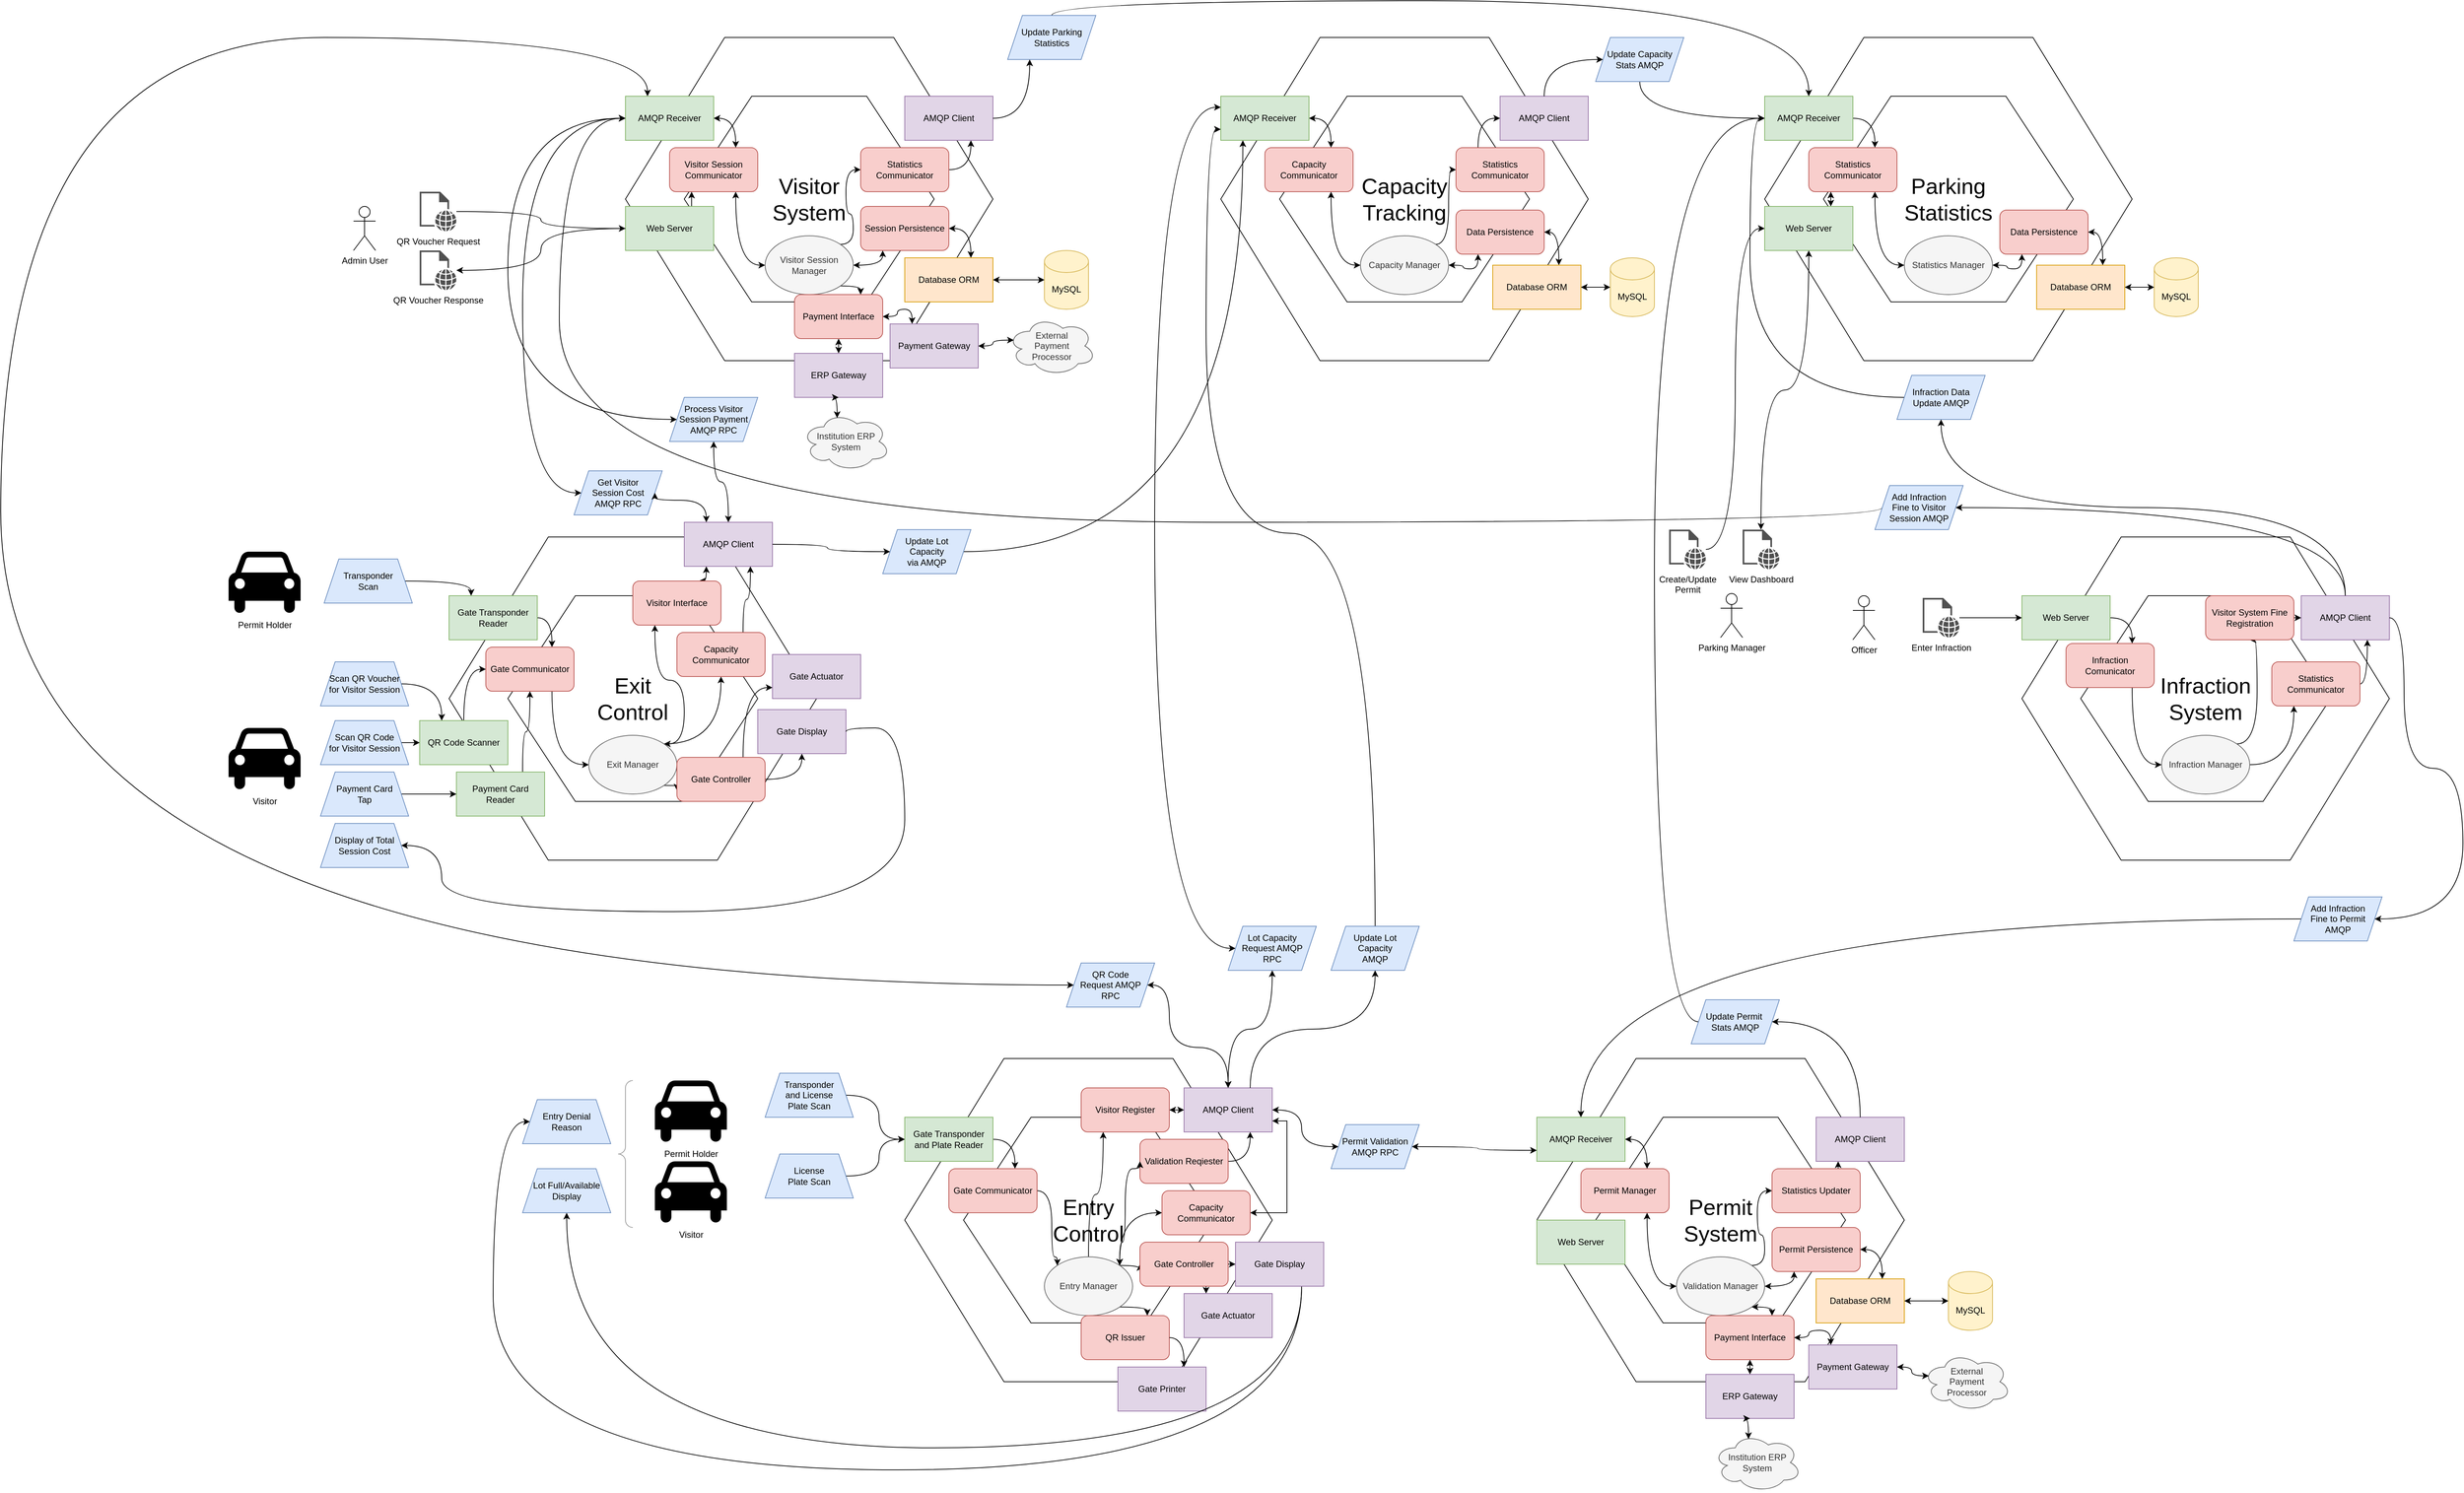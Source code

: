 <mxfile version="24.7.17">
  <diagram name="Page-1" id="FIl-sWWD70E8VAOOmgCv">
    <mxGraphModel dx="4283" dy="2098" grid="1" gridSize="10" guides="1" tooltips="1" connect="1" arrows="1" fold="1" page="1" pageScale="1" pageWidth="1920" pageHeight="1200" math="0" shadow="0">
      <root>
        <mxCell id="0" />
        <mxCell id="1" parent="0" />
        <mxCell id="vmsu6UBPR0Md5zAb4Nx8-17" value="" style="group" parent="1" vertex="1" connectable="0">
          <mxGeometry x="1010" y="790" width="500" height="450" as="geometry" />
        </mxCell>
        <mxCell id="vmsu6UBPR0Md5zAb4Nx8-42" value="" style="group" parent="vmsu6UBPR0Md5zAb4Nx8-17" vertex="1" connectable="0">
          <mxGeometry width="500" height="450" as="geometry" />
        </mxCell>
        <mxCell id="vmsu6UBPR0Md5zAb4Nx8-19" value="" style="verticalLabelPosition=bottom;verticalAlign=top;html=1;shape=hexagon;perimeter=hexagonPerimeter2;arcSize=6;size=0.27;fillColor=none;" parent="vmsu6UBPR0Md5zAb4Nx8-42" vertex="1">
          <mxGeometry width="500" height="440" as="geometry" />
        </mxCell>
        <mxCell id="vmsu6UBPR0Md5zAb4Nx8-18" value="" style="verticalLabelPosition=bottom;verticalAlign=top;html=1;shape=hexagon;perimeter=hexagonPerimeter2;arcSize=6;size=0.27;fillColor=none;" parent="vmsu6UBPR0Md5zAb4Nx8-42" vertex="1">
          <mxGeometry x="80" y="80" width="340" height="280" as="geometry" />
        </mxCell>
        <mxCell id="vmsu6UBPR0Md5zAb4Nx8-40" value="&lt;font style=&quot;font-size: 30px;&quot;&gt;Permit System&lt;br&gt;&lt;/font&gt;" style="text;html=1;align=center;verticalAlign=middle;whiteSpace=wrap;rounded=0;" parent="vmsu6UBPR0Md5zAb4Nx8-42" vertex="1">
          <mxGeometry x="220" y="205" width="60" height="30" as="geometry" />
        </mxCell>
        <mxCell id="vmsu6UBPR0Md5zAb4Nx8-59" style="edgeStyle=orthogonalEdgeStyle;rounded=0;orthogonalLoop=1;jettySize=auto;html=1;exitX=0.75;exitY=1;exitDx=0;exitDy=0;entryX=0;entryY=0.5;entryDx=0;entryDy=0;startArrow=classic;startFill=1;curved=1;" parent="vmsu6UBPR0Md5zAb4Nx8-42" source="vmsu6UBPR0Md5zAb4Nx8-47" target="vmsu6UBPR0Md5zAb4Nx8-52" edge="1">
          <mxGeometry relative="1" as="geometry" />
        </mxCell>
        <mxCell id="vmsu6UBPR0Md5zAb4Nx8-47" value="Permit Manager" style="rounded=1;whiteSpace=wrap;html=1;fillColor=#f8cecc;strokeColor=#b85450;" parent="vmsu6UBPR0Md5zAb4Nx8-42" vertex="1">
          <mxGeometry x="60" y="150" width="120" height="60" as="geometry" />
        </mxCell>
        <mxCell id="vmsu6UBPR0Md5zAb4Nx8-50" value="Permit Persistence" style="rounded=1;whiteSpace=wrap;html=1;fillColor=#f8cecc;strokeColor=#b85450;" parent="vmsu6UBPR0Md5zAb4Nx8-42" vertex="1">
          <mxGeometry x="320" y="230" width="120" height="60" as="geometry" />
        </mxCell>
        <mxCell id="vmsu6UBPR0Md5zAb4Nx8-60" style="edgeStyle=orthogonalEdgeStyle;rounded=0;orthogonalLoop=1;jettySize=auto;html=1;exitX=1;exitY=0.5;exitDx=0;exitDy=0;entryX=0.25;entryY=1;entryDx=0;entryDy=0;startArrow=classic;startFill=1;curved=1;" parent="vmsu6UBPR0Md5zAb4Nx8-42" source="vmsu6UBPR0Md5zAb4Nx8-52" target="vmsu6UBPR0Md5zAb4Nx8-50" edge="1">
          <mxGeometry relative="1" as="geometry" />
        </mxCell>
        <mxCell id="ZMv95iw1XXXhdrj3KUTM-333" style="edgeStyle=orthogonalEdgeStyle;rounded=0;orthogonalLoop=1;jettySize=auto;html=1;exitX=1;exitY=0;exitDx=0;exitDy=0;entryX=0;entryY=0.5;entryDx=0;entryDy=0;curved=1;" edge="1" parent="vmsu6UBPR0Md5zAb4Nx8-42" source="vmsu6UBPR0Md5zAb4Nx8-52" target="ZMv95iw1XXXhdrj3KUTM-189">
          <mxGeometry relative="1" as="geometry">
            <Array as="points">
              <mxPoint x="310" y="282" />
              <mxPoint x="310" y="240" />
              <mxPoint x="300" y="240" />
              <mxPoint x="300" y="180" />
            </Array>
          </mxGeometry>
        </mxCell>
        <mxCell id="vmsu6UBPR0Md5zAb4Nx8-52" value="Validation Manager" style="ellipse;whiteSpace=wrap;html=1;fillColor=#f5f5f5;fontColor=#333333;strokeColor=#666666;" parent="vmsu6UBPR0Md5zAb4Nx8-42" vertex="1">
          <mxGeometry x="190" y="270" width="120" height="80" as="geometry" />
        </mxCell>
        <mxCell id="ZMv95iw1XXXhdrj3KUTM-334" style="edgeStyle=orthogonalEdgeStyle;rounded=0;orthogonalLoop=1;jettySize=auto;html=1;exitX=0.75;exitY=0;exitDx=0;exitDy=0;entryX=0.25;entryY=1;entryDx=0;entryDy=0;" edge="1" parent="vmsu6UBPR0Md5zAb4Nx8-42" source="ZMv95iw1XXXhdrj3KUTM-189" target="ZMv95iw1XXXhdrj3KUTM-190">
          <mxGeometry relative="1" as="geometry" />
        </mxCell>
        <mxCell id="ZMv95iw1XXXhdrj3KUTM-189" value="Statistics Updater" style="rounded=1;whiteSpace=wrap;html=1;fillColor=#f8cecc;strokeColor=#b85450;" vertex="1" parent="vmsu6UBPR0Md5zAb4Nx8-42">
          <mxGeometry x="320" y="150" width="120" height="60" as="geometry" />
        </mxCell>
        <mxCell id="ZMv95iw1XXXhdrj3KUTM-190" value="AMQP Client" style="rounded=0;whiteSpace=wrap;html=1;fillColor=#e1d5e7;strokeColor=#9673a6;" vertex="1" parent="vmsu6UBPR0Md5zAb4Nx8-42">
          <mxGeometry x="380" y="80" width="120" height="60" as="geometry" />
        </mxCell>
        <mxCell id="ZMv95iw1XXXhdrj3KUTM-196" value="Web Server" style="rounded=0;whiteSpace=wrap;html=1;fillColor=#d5e8d4;strokeColor=#82b366;" vertex="1" parent="vmsu6UBPR0Md5zAb4Nx8-42">
          <mxGeometry y="220" width="120" height="60" as="geometry" />
        </mxCell>
        <mxCell id="ZMv95iw1XXXhdrj3KUTM-192" value="Payment Gateway" style="rounded=0;whiteSpace=wrap;html=1;fillColor=#e1d5e7;strokeColor=#9673a6;" vertex="1" parent="vmsu6UBPR0Md5zAb4Nx8-42">
          <mxGeometry x="370" y="390" width="120" height="60" as="geometry" />
        </mxCell>
        <mxCell id="vmsu6UBPR0Md5zAb4Nx8-25" value="Database ORM" style="rounded=0;whiteSpace=wrap;html=1;fillColor=#ffe6cc;strokeColor=#d79b00;" parent="vmsu6UBPR0Md5zAb4Nx8-17" vertex="1">
          <mxGeometry x="380" y="300" width="120" height="60" as="geometry" />
        </mxCell>
        <mxCell id="vmsu6UBPR0Md5zAb4Nx8-58" style="edgeStyle=orthogonalEdgeStyle;rounded=0;orthogonalLoop=1;jettySize=auto;html=1;exitX=1;exitY=0.5;exitDx=0;exitDy=0;entryX=0.75;entryY=0;entryDx=0;entryDy=0;startArrow=classic;startFill=1;curved=1;" parent="vmsu6UBPR0Md5zAb4Nx8-17" source="vmsu6UBPR0Md5zAb4Nx8-22" target="vmsu6UBPR0Md5zAb4Nx8-47" edge="1">
          <mxGeometry relative="1" as="geometry" />
        </mxCell>
        <mxCell id="vmsu6UBPR0Md5zAb4Nx8-22" value="AMQP Receiver" style="rounded=0;whiteSpace=wrap;html=1;fillColor=#d5e8d4;strokeColor=#82b366;" parent="vmsu6UBPR0Md5zAb4Nx8-17" vertex="1">
          <mxGeometry y="80" width="120" height="60" as="geometry" />
        </mxCell>
        <mxCell id="vmsu6UBPR0Md5zAb4Nx8-61" style="edgeStyle=orthogonalEdgeStyle;rounded=0;orthogonalLoop=1;jettySize=auto;html=1;exitX=1;exitY=0.5;exitDx=0;exitDy=0;entryX=0.75;entryY=0;entryDx=0;entryDy=0;startArrow=classic;startFill=1;curved=1;" parent="vmsu6UBPR0Md5zAb4Nx8-17" source="vmsu6UBPR0Md5zAb4Nx8-50" target="vmsu6UBPR0Md5zAb4Nx8-25" edge="1">
          <mxGeometry relative="1" as="geometry" />
        </mxCell>
        <mxCell id="vmsu6UBPR0Md5zAb4Nx8-26" style="edgeStyle=orthogonalEdgeStyle;rounded=0;orthogonalLoop=1;jettySize=auto;html=1;exitX=0;exitY=0.5;exitDx=0;exitDy=0;exitPerimeter=0;entryX=1;entryY=0.5;entryDx=0;entryDy=0;startArrow=classic;startFill=1;curved=1;" parent="1" source="vmsu6UBPR0Md5zAb4Nx8-24" target="vmsu6UBPR0Md5zAb4Nx8-25" edge="1">
          <mxGeometry relative="1" as="geometry" />
        </mxCell>
        <mxCell id="vmsu6UBPR0Md5zAb4Nx8-24" value="MySQL" style="shape=cylinder3;whiteSpace=wrap;html=1;boundedLbl=1;backgroundOutline=1;size=15;fillColor=#fff2cc;strokeColor=#d6b656;" parent="1" vertex="1">
          <mxGeometry x="1570" y="1080" width="60" height="80" as="geometry" />
        </mxCell>
        <mxCell id="ZMv95iw1XXXhdrj3KUTM-284" style="edgeStyle=orthogonalEdgeStyle;rounded=0;orthogonalLoop=1;jettySize=auto;html=1;exitX=1;exitY=0.5;exitDx=0;exitDy=0;entryX=0;entryY=0.75;entryDx=0;entryDy=0;startArrow=classic;startFill=1;curved=1;" edge="1" parent="1" source="vmsu6UBPR0Md5zAb4Nx8-28" target="vmsu6UBPR0Md5zAb4Nx8-22">
          <mxGeometry relative="1" as="geometry" />
        </mxCell>
        <mxCell id="vmsu6UBPR0Md5zAb4Nx8-28" value="Permit Validation &lt;br&gt;AMQP RPC" style="shape=parallelogram;perimeter=parallelogramPerimeter;whiteSpace=wrap;html=1;fixedSize=1;fillColor=#dae8fc;strokeColor=#6c8ebf;" parent="1" vertex="1">
          <mxGeometry x="730" y="880" width="120" height="60" as="geometry" />
        </mxCell>
        <mxCell id="vmsu6UBPR0Md5zAb4Nx8-70" value="" style="group" parent="1" vertex="1" connectable="0">
          <mxGeometry x="150" y="790" width="500" height="440" as="geometry" />
        </mxCell>
        <mxCell id="vmsu6UBPR0Md5zAb4Nx8-71" value="" style="group" parent="vmsu6UBPR0Md5zAb4Nx8-70" vertex="1" connectable="0">
          <mxGeometry width="500" height="440" as="geometry" />
        </mxCell>
        <mxCell id="vmsu6UBPR0Md5zAb4Nx8-72" value="" style="verticalLabelPosition=bottom;verticalAlign=top;html=1;shape=hexagon;perimeter=hexagonPerimeter2;arcSize=6;size=0.27;fillColor=none;" parent="vmsu6UBPR0Md5zAb4Nx8-71" vertex="1">
          <mxGeometry width="500" height="440" as="geometry" />
        </mxCell>
        <mxCell id="vmsu6UBPR0Md5zAb4Nx8-73" value="" style="verticalLabelPosition=bottom;verticalAlign=top;html=1;shape=hexagon;perimeter=hexagonPerimeter2;arcSize=6;size=0.27;fillColor=none;" parent="vmsu6UBPR0Md5zAb4Nx8-71" vertex="1">
          <mxGeometry x="80" y="80" width="340" height="280" as="geometry" />
        </mxCell>
        <mxCell id="ZMv95iw1XXXhdrj3KUTM-279" style="edgeStyle=orthogonalEdgeStyle;rounded=0;orthogonalLoop=1;jettySize=auto;html=1;exitX=1;exitY=0.5;exitDx=0;exitDy=0;entryX=0.75;entryY=1;entryDx=0;entryDy=0;curved=1;" edge="1" parent="vmsu6UBPR0Md5zAb4Nx8-71" source="vmsu6UBPR0Md5zAb4Nx8-77" target="vmsu6UBPR0Md5zAb4Nx8-85">
          <mxGeometry relative="1" as="geometry" />
        </mxCell>
        <mxCell id="vmsu6UBPR0Md5zAb4Nx8-77" value="Validation Reqiester" style="rounded=1;whiteSpace=wrap;html=1;fillColor=#f8cecc;strokeColor=#b85450;" parent="vmsu6UBPR0Md5zAb4Nx8-71" vertex="1">
          <mxGeometry x="320" y="110" width="120" height="60" as="geometry" />
        </mxCell>
        <mxCell id="ZMv95iw1XXXhdrj3KUTM-107" style="edgeStyle=orthogonalEdgeStyle;rounded=0;orthogonalLoop=1;jettySize=auto;html=1;exitX=1;exitY=1;exitDx=0;exitDy=0;entryX=0.75;entryY=0;entryDx=0;entryDy=0;curved=1;" edge="1" parent="vmsu6UBPR0Md5zAb4Nx8-71" source="vmsu6UBPR0Md5zAb4Nx8-79" target="ZMv95iw1XXXhdrj3KUTM-104">
          <mxGeometry relative="1" as="geometry" />
        </mxCell>
        <mxCell id="ZMv95iw1XXXhdrj3KUTM-109" style="edgeStyle=orthogonalEdgeStyle;rounded=0;orthogonalLoop=1;jettySize=auto;html=1;exitX=0.5;exitY=0;exitDx=0;exitDy=0;entryX=0.25;entryY=1;entryDx=0;entryDy=0;curved=1;" edge="1" parent="vmsu6UBPR0Md5zAb4Nx8-71" source="vmsu6UBPR0Md5zAb4Nx8-79" target="ZMv95iw1XXXhdrj3KUTM-38">
          <mxGeometry relative="1" as="geometry" />
        </mxCell>
        <mxCell id="ZMv95iw1XXXhdrj3KUTM-188" style="edgeStyle=orthogonalEdgeStyle;rounded=0;orthogonalLoop=1;jettySize=auto;html=1;exitX=1;exitY=0;exitDx=0;exitDy=0;entryX=0;entryY=0.5;entryDx=0;entryDy=0;curved=1;" edge="1" parent="vmsu6UBPR0Md5zAb4Nx8-71" source="vmsu6UBPR0Md5zAb4Nx8-79" target="Ysz22S0v8aRPz6q7rdMf-8">
          <mxGeometry relative="1" as="geometry" />
        </mxCell>
        <mxCell id="vmsu6UBPR0Md5zAb4Nx8-79" value="Entry Manager" style="ellipse;whiteSpace=wrap;html=1;fillColor=#f5f5f5;fontColor=#333333;strokeColor=#666666;" parent="vmsu6UBPR0Md5zAb4Nx8-71" vertex="1">
          <mxGeometry x="190" y="270" width="120" height="80" as="geometry" />
        </mxCell>
        <mxCell id="vmsu6UBPR0Md5zAb4Nx8-84" value="&lt;font style=&quot;font-size: 30px;&quot;&gt;Entry Control&lt;br&gt;&lt;/font&gt;" style="text;html=1;align=center;verticalAlign=middle;whiteSpace=wrap;rounded=0;" parent="vmsu6UBPR0Md5zAb4Nx8-71" vertex="1">
          <mxGeometry x="220" y="205" width="60" height="30" as="geometry" />
        </mxCell>
        <mxCell id="vmsu6UBPR0Md5zAb4Nx8-85" value="AMQP Client" style="rounded=0;whiteSpace=wrap;html=1;fillColor=#e1d5e7;strokeColor=#9673a6;" parent="vmsu6UBPR0Md5zAb4Nx8-71" vertex="1">
          <mxGeometry x="380" y="40" width="120" height="60" as="geometry" />
        </mxCell>
        <mxCell id="Ysz22S0v8aRPz6q7rdMf-5" style="edgeStyle=orthogonalEdgeStyle;rounded=0;orthogonalLoop=1;jettySize=auto;html=1;exitX=1;exitY=0.5;exitDx=0;exitDy=0;entryX=0.75;entryY=0;entryDx=0;entryDy=0;curved=1;" parent="vmsu6UBPR0Md5zAb4Nx8-71" source="Ysz22S0v8aRPz6q7rdMf-1" target="Ysz22S0v8aRPz6q7rdMf-4" edge="1">
          <mxGeometry relative="1" as="geometry" />
        </mxCell>
        <mxCell id="Ysz22S0v8aRPz6q7rdMf-1" value="Gate Transponder and Plate Reader" style="rounded=0;whiteSpace=wrap;html=1;fillColor=#d5e8d4;strokeColor=#82b366;" parent="vmsu6UBPR0Md5zAb4Nx8-71" vertex="1">
          <mxGeometry y="80" width="120" height="60" as="geometry" />
        </mxCell>
        <mxCell id="Ysz22S0v8aRPz6q7rdMf-6" style="edgeStyle=orthogonalEdgeStyle;rounded=0;orthogonalLoop=1;jettySize=auto;html=1;exitX=1;exitY=0.5;exitDx=0;exitDy=0;entryX=0;entryY=0;entryDx=0;entryDy=0;curved=1;" parent="vmsu6UBPR0Md5zAb4Nx8-71" source="Ysz22S0v8aRPz6q7rdMf-4" target="vmsu6UBPR0Md5zAb4Nx8-79" edge="1">
          <mxGeometry relative="1" as="geometry">
            <Array as="points">
              <mxPoint x="200" y="180" />
              <mxPoint x="200" y="270" />
              <mxPoint x="208" y="270" />
            </Array>
          </mxGeometry>
        </mxCell>
        <mxCell id="Ysz22S0v8aRPz6q7rdMf-4" value="Gate Communicator" style="rounded=1;whiteSpace=wrap;html=1;fillColor=#f8cecc;strokeColor=#b85450;" parent="vmsu6UBPR0Md5zAb4Nx8-71" vertex="1">
          <mxGeometry x="60" y="150" width="120" height="60" as="geometry" />
        </mxCell>
        <mxCell id="Ysz22S0v8aRPz6q7rdMf-7" style="edgeStyle=orthogonalEdgeStyle;rounded=0;orthogonalLoop=1;jettySize=auto;html=1;exitX=0;exitY=0.5;exitDx=0;exitDy=0;entryX=1;entryY=0;entryDx=0;entryDy=0;curved=1;startArrow=classic;startFill=1;" parent="vmsu6UBPR0Md5zAb4Nx8-71" source="vmsu6UBPR0Md5zAb4Nx8-77" target="vmsu6UBPR0Md5zAb4Nx8-79" edge="1">
          <mxGeometry relative="1" as="geometry">
            <Array as="points">
              <mxPoint x="300" y="150" />
              <mxPoint x="300" y="250" />
              <mxPoint x="292" y="250" />
            </Array>
          </mxGeometry>
        </mxCell>
        <mxCell id="ZMv95iw1XXXhdrj3KUTM-282" style="edgeStyle=orthogonalEdgeStyle;rounded=0;orthogonalLoop=1;jettySize=auto;html=1;exitX=0.75;exitY=1;exitDx=0;exitDy=0;entryX=0.25;entryY=0;entryDx=0;entryDy=0;" edge="1" parent="vmsu6UBPR0Md5zAb4Nx8-71" source="Ysz22S0v8aRPz6q7rdMf-8" target="Ysz22S0v8aRPz6q7rdMf-2">
          <mxGeometry relative="1" as="geometry" />
        </mxCell>
        <mxCell id="Ysz22S0v8aRPz6q7rdMf-8" value="Gate Controller" style="rounded=1;whiteSpace=wrap;html=1;fillColor=#f8cecc;strokeColor=#b85450;" parent="vmsu6UBPR0Md5zAb4Nx8-71" vertex="1">
          <mxGeometry x="320" y="250" width="120" height="60" as="geometry" />
        </mxCell>
        <mxCell id="ZMv95iw1XXXhdrj3KUTM-278" style="edgeStyle=orthogonalEdgeStyle;rounded=0;orthogonalLoop=1;jettySize=auto;html=1;exitX=1;exitY=0.5;exitDx=0;exitDy=0;entryX=0;entryY=0.5;entryDx=0;entryDy=0;curved=1;startArrow=classic;startFill=1;" edge="1" parent="vmsu6UBPR0Md5zAb4Nx8-71" source="ZMv95iw1XXXhdrj3KUTM-38" target="vmsu6UBPR0Md5zAb4Nx8-85">
          <mxGeometry relative="1" as="geometry" />
        </mxCell>
        <mxCell id="ZMv95iw1XXXhdrj3KUTM-38" value="Visitor Register" style="rounded=1;whiteSpace=wrap;html=1;fillColor=#f8cecc;strokeColor=#b85450;" vertex="1" parent="vmsu6UBPR0Md5zAb4Nx8-71">
          <mxGeometry x="240" y="40" width="120" height="60" as="geometry" />
        </mxCell>
        <mxCell id="ZMv95iw1XXXhdrj3KUTM-104" value="QR Issuer" style="rounded=1;whiteSpace=wrap;html=1;fillColor=#f8cecc;strokeColor=#b85450;" vertex="1" parent="vmsu6UBPR0Md5zAb4Nx8-71">
          <mxGeometry x="240" y="350" width="120" height="60" as="geometry" />
        </mxCell>
        <mxCell id="Ysz22S0v8aRPz6q7rdMf-2" value="Gate Actuator" style="rounded=0;whiteSpace=wrap;html=1;fillColor=#e1d5e7;strokeColor=#9673a6;" parent="vmsu6UBPR0Md5zAb4Nx8-71" vertex="1">
          <mxGeometry x="380" y="320" width="120" height="60" as="geometry" />
        </mxCell>
        <mxCell id="ZMv95iw1XXXhdrj3KUTM-280" style="edgeStyle=orthogonalEdgeStyle;rounded=0;orthogonalLoop=1;jettySize=auto;html=1;exitX=1;exitY=0.5;exitDx=0;exitDy=0;entryX=1;entryY=0.75;entryDx=0;entryDy=0;startArrow=classic;startFill=1;" edge="1" parent="vmsu6UBPR0Md5zAb4Nx8-71" source="ZMv95iw1XXXhdrj3KUTM-187" target="vmsu6UBPR0Md5zAb4Nx8-85">
          <mxGeometry relative="1" as="geometry" />
        </mxCell>
        <mxCell id="ZMv95iw1XXXhdrj3KUTM-285" style="edgeStyle=orthogonalEdgeStyle;rounded=0;orthogonalLoop=1;jettySize=auto;html=1;exitX=0;exitY=0.5;exitDx=0;exitDy=0;entryX=1;entryY=0;entryDx=0;entryDy=0;curved=1;startArrow=classic;startFill=1;" edge="1" parent="vmsu6UBPR0Md5zAb4Nx8-71" source="ZMv95iw1XXXhdrj3KUTM-187" target="vmsu6UBPR0Md5zAb4Nx8-79">
          <mxGeometry relative="1" as="geometry" />
        </mxCell>
        <mxCell id="ZMv95iw1XXXhdrj3KUTM-187" value="Capacity Communicator" style="rounded=1;whiteSpace=wrap;html=1;fillColor=#f8cecc;strokeColor=#b85450;" vertex="1" parent="vmsu6UBPR0Md5zAb4Nx8-71">
          <mxGeometry x="350" y="180" width="120" height="60" as="geometry" />
        </mxCell>
        <mxCell id="ZMv95iw1XXXhdrj3KUTM-42" value="" style="group" vertex="1" connectable="0" parent="1">
          <mxGeometry x="-230" y="-600" width="500" height="480" as="geometry" />
        </mxCell>
        <mxCell id="ZMv95iw1XXXhdrj3KUTM-43" value="" style="group" vertex="1" connectable="0" parent="ZMv95iw1XXXhdrj3KUTM-42">
          <mxGeometry width="500" height="480" as="geometry" />
        </mxCell>
        <mxCell id="ZMv95iw1XXXhdrj3KUTM-44" value="" style="verticalLabelPosition=bottom;verticalAlign=top;html=1;shape=hexagon;perimeter=hexagonPerimeter2;arcSize=6;size=0.27;fillColor=none;" vertex="1" parent="ZMv95iw1XXXhdrj3KUTM-43">
          <mxGeometry width="500" height="440" as="geometry" />
        </mxCell>
        <mxCell id="ZMv95iw1XXXhdrj3KUTM-45" value="" style="verticalLabelPosition=bottom;verticalAlign=top;html=1;shape=hexagon;perimeter=hexagonPerimeter2;arcSize=6;size=0.27;fillColor=none;" vertex="1" parent="ZMv95iw1XXXhdrj3KUTM-43">
          <mxGeometry x="80" y="80" width="340" height="280" as="geometry" />
        </mxCell>
        <mxCell id="ZMv95iw1XXXhdrj3KUTM-46" value="&lt;font style=&quot;font-size: 30px;&quot;&gt;Visitor System&lt;br&gt;&lt;/font&gt;" style="text;html=1;align=center;verticalAlign=middle;whiteSpace=wrap;rounded=0;" vertex="1" parent="ZMv95iw1XXXhdrj3KUTM-43">
          <mxGeometry x="220" y="205" width="60" height="30" as="geometry" />
        </mxCell>
        <mxCell id="ZMv95iw1XXXhdrj3KUTM-47" style="edgeStyle=orthogonalEdgeStyle;rounded=0;orthogonalLoop=1;jettySize=auto;html=1;exitX=0.75;exitY=1;exitDx=0;exitDy=0;entryX=0;entryY=0.5;entryDx=0;entryDy=0;startArrow=classic;startFill=1;curved=1;" edge="1" parent="ZMv95iw1XXXhdrj3KUTM-43" source="ZMv95iw1XXXhdrj3KUTM-48" target="ZMv95iw1XXXhdrj3KUTM-51">
          <mxGeometry relative="1" as="geometry" />
        </mxCell>
        <mxCell id="ZMv95iw1XXXhdrj3KUTM-48" value="Visitor Session Communicator" style="rounded=1;whiteSpace=wrap;html=1;fillColor=#f8cecc;strokeColor=#b85450;" vertex="1" parent="ZMv95iw1XXXhdrj3KUTM-43">
          <mxGeometry x="60" y="150" width="120" height="60" as="geometry" />
        </mxCell>
        <mxCell id="ZMv95iw1XXXhdrj3KUTM-49" value="Session Persistence" style="rounded=1;whiteSpace=wrap;html=1;fillColor=#f8cecc;strokeColor=#b85450;" vertex="1" parent="ZMv95iw1XXXhdrj3KUTM-43">
          <mxGeometry x="320" y="230" width="120" height="60" as="geometry" />
        </mxCell>
        <mxCell id="ZMv95iw1XXXhdrj3KUTM-50" style="edgeStyle=orthogonalEdgeStyle;rounded=0;orthogonalLoop=1;jettySize=auto;html=1;exitX=1;exitY=0.5;exitDx=0;exitDy=0;entryX=0.25;entryY=1;entryDx=0;entryDy=0;startArrow=classic;startFill=1;curved=1;" edge="1" parent="ZMv95iw1XXXhdrj3KUTM-43" source="ZMv95iw1XXXhdrj3KUTM-51" target="ZMv95iw1XXXhdrj3KUTM-49">
          <mxGeometry relative="1" as="geometry" />
        </mxCell>
        <mxCell id="ZMv95iw1XXXhdrj3KUTM-263" style="edgeStyle=orthogonalEdgeStyle;rounded=0;orthogonalLoop=1;jettySize=auto;html=1;exitX=1;exitY=0;exitDx=0;exitDy=0;entryX=0;entryY=0.5;entryDx=0;entryDy=0;curved=1;" edge="1" parent="ZMv95iw1XXXhdrj3KUTM-43" source="ZMv95iw1XXXhdrj3KUTM-51" target="ZMv95iw1XXXhdrj3KUTM-175">
          <mxGeometry relative="1" as="geometry">
            <Array as="points">
              <mxPoint x="310" y="282" />
              <mxPoint x="310" y="240" />
              <mxPoint x="300" y="240" />
              <mxPoint x="300" y="180" />
            </Array>
          </mxGeometry>
        </mxCell>
        <mxCell id="ZMv95iw1XXXhdrj3KUTM-264" style="edgeStyle=orthogonalEdgeStyle;rounded=0;orthogonalLoop=1;jettySize=auto;html=1;exitX=1;exitY=1;exitDx=0;exitDy=0;entryX=0.75;entryY=0;entryDx=0;entryDy=0;curved=1;" edge="1" parent="ZMv95iw1XXXhdrj3KUTM-43" source="ZMv95iw1XXXhdrj3KUTM-51" target="ZMv95iw1XXXhdrj3KUTM-161">
          <mxGeometry relative="1" as="geometry" />
        </mxCell>
        <mxCell id="ZMv95iw1XXXhdrj3KUTM-51" value="Visitor Session Manager" style="ellipse;whiteSpace=wrap;html=1;fillColor=#f5f5f5;fontColor=#333333;strokeColor=#666666;" vertex="1" parent="ZMv95iw1XXXhdrj3KUTM-43">
          <mxGeometry x="190" y="270" width="120" height="80" as="geometry" />
        </mxCell>
        <mxCell id="ZMv95iw1XXXhdrj3KUTM-265" style="edgeStyle=orthogonalEdgeStyle;rounded=0;orthogonalLoop=1;jettySize=auto;html=1;exitX=0.5;exitY=1;exitDx=0;exitDy=0;entryX=0.5;entryY=0;entryDx=0;entryDy=0;curved=1;startArrow=classic;startFill=1;" edge="1" parent="ZMv95iw1XXXhdrj3KUTM-43" source="ZMv95iw1XXXhdrj3KUTM-161" target="ZMv95iw1XXXhdrj3KUTM-173">
          <mxGeometry relative="1" as="geometry" />
        </mxCell>
        <mxCell id="ZMv95iw1XXXhdrj3KUTM-268" style="edgeStyle=orthogonalEdgeStyle;rounded=0;orthogonalLoop=1;jettySize=auto;html=1;exitX=1;exitY=0.5;exitDx=0;exitDy=0;entryX=0.25;entryY=0;entryDx=0;entryDy=0;curved=1;startArrow=classic;startFill=1;" edge="1" parent="ZMv95iw1XXXhdrj3KUTM-43" source="ZMv95iw1XXXhdrj3KUTM-161" target="ZMv95iw1XXXhdrj3KUTM-162">
          <mxGeometry relative="1" as="geometry" />
        </mxCell>
        <mxCell id="ZMv95iw1XXXhdrj3KUTM-161" value="Payment Interface" style="rounded=1;whiteSpace=wrap;html=1;fillColor=#f8cecc;strokeColor=#b85450;" vertex="1" parent="ZMv95iw1XXXhdrj3KUTM-43">
          <mxGeometry x="230" y="350" width="120" height="60" as="geometry" />
        </mxCell>
        <mxCell id="ZMv95iw1XXXhdrj3KUTM-162" value="Payment Gateway" style="rounded=0;whiteSpace=wrap;html=1;fillColor=#e1d5e7;strokeColor=#9673a6;" vertex="1" parent="ZMv95iw1XXXhdrj3KUTM-43">
          <mxGeometry x="360" y="390" width="120" height="60" as="geometry" />
        </mxCell>
        <mxCell id="ZMv95iw1XXXhdrj3KUTM-255" style="edgeStyle=orthogonalEdgeStyle;rounded=0;orthogonalLoop=1;jettySize=auto;html=1;exitX=0.75;exitY=0;exitDx=0;exitDy=0;entryX=0.25;entryY=1;entryDx=0;entryDy=0;" edge="1" parent="ZMv95iw1XXXhdrj3KUTM-43" source="ZMv95iw1XXXhdrj3KUTM-166" target="ZMv95iw1XXXhdrj3KUTM-48">
          <mxGeometry relative="1" as="geometry" />
        </mxCell>
        <mxCell id="ZMv95iw1XXXhdrj3KUTM-166" value="Web Server" style="rounded=0;whiteSpace=wrap;html=1;fillColor=#d5e8d4;strokeColor=#82b366;" vertex="1" parent="ZMv95iw1XXXhdrj3KUTM-43">
          <mxGeometry y="230" width="120" height="60" as="geometry" />
        </mxCell>
        <mxCell id="ZMv95iw1XXXhdrj3KUTM-173" value="ERP Gateway" style="rounded=0;whiteSpace=wrap;html=1;fillColor=#e1d5e7;strokeColor=#9673a6;" vertex="1" parent="ZMv95iw1XXXhdrj3KUTM-43">
          <mxGeometry x="230" y="430" width="120" height="60" as="geometry" />
        </mxCell>
        <mxCell id="ZMv95iw1XXXhdrj3KUTM-256" style="edgeStyle=orthogonalEdgeStyle;rounded=0;orthogonalLoop=1;jettySize=auto;html=1;exitX=1;exitY=0.5;exitDx=0;exitDy=0;entryX=0.75;entryY=1;entryDx=0;entryDy=0;curved=1;" edge="1" parent="ZMv95iw1XXXhdrj3KUTM-43" source="ZMv95iw1XXXhdrj3KUTM-175" target="ZMv95iw1XXXhdrj3KUTM-174">
          <mxGeometry relative="1" as="geometry" />
        </mxCell>
        <mxCell id="ZMv95iw1XXXhdrj3KUTM-175" value="Statistics Communicator" style="rounded=1;whiteSpace=wrap;html=1;fillColor=#f8cecc;strokeColor=#b85450;" vertex="1" parent="ZMv95iw1XXXhdrj3KUTM-43">
          <mxGeometry x="320" y="150" width="120" height="60" as="geometry" />
        </mxCell>
        <mxCell id="ZMv95iw1XXXhdrj3KUTM-174" value="AMQP Client" style="rounded=0;whiteSpace=wrap;html=1;fillColor=#e1d5e7;strokeColor=#9673a6;" vertex="1" parent="ZMv95iw1XXXhdrj3KUTM-43">
          <mxGeometry x="380" y="80" width="120" height="60" as="geometry" />
        </mxCell>
        <mxCell id="ZMv95iw1XXXhdrj3KUTM-52" value="Database ORM" style="rounded=0;whiteSpace=wrap;html=1;fillColor=#ffe6cc;strokeColor=#d79b00;" vertex="1" parent="ZMv95iw1XXXhdrj3KUTM-42">
          <mxGeometry x="380" y="300" width="120" height="60" as="geometry" />
        </mxCell>
        <mxCell id="ZMv95iw1XXXhdrj3KUTM-53" style="edgeStyle=orthogonalEdgeStyle;rounded=0;orthogonalLoop=1;jettySize=auto;html=1;exitX=1;exitY=0.5;exitDx=0;exitDy=0;entryX=0.75;entryY=0;entryDx=0;entryDy=0;startArrow=classic;startFill=1;curved=1;" edge="1" parent="ZMv95iw1XXXhdrj3KUTM-42" source="ZMv95iw1XXXhdrj3KUTM-54" target="ZMv95iw1XXXhdrj3KUTM-48">
          <mxGeometry relative="1" as="geometry" />
        </mxCell>
        <mxCell id="ZMv95iw1XXXhdrj3KUTM-54" value="AMQP Receiver" style="rounded=0;whiteSpace=wrap;html=1;fillColor=#d5e8d4;strokeColor=#82b366;" vertex="1" parent="ZMv95iw1XXXhdrj3KUTM-42">
          <mxGeometry y="80" width="120" height="60" as="geometry" />
        </mxCell>
        <mxCell id="ZMv95iw1XXXhdrj3KUTM-55" style="edgeStyle=orthogonalEdgeStyle;rounded=0;orthogonalLoop=1;jettySize=auto;html=1;exitX=1;exitY=0.5;exitDx=0;exitDy=0;entryX=0.75;entryY=0;entryDx=0;entryDy=0;startArrow=classic;startFill=1;curved=1;" edge="1" parent="ZMv95iw1XXXhdrj3KUTM-42" source="ZMv95iw1XXXhdrj3KUTM-49" target="ZMv95iw1XXXhdrj3KUTM-52">
          <mxGeometry relative="1" as="geometry" />
        </mxCell>
        <mxCell id="ZMv95iw1XXXhdrj3KUTM-56" value="MySQL" style="shape=cylinder3;whiteSpace=wrap;html=1;boundedLbl=1;backgroundOutline=1;size=15;fillColor=#fff2cc;strokeColor=#d6b656;" vertex="1" parent="1">
          <mxGeometry x="340" y="-310" width="60" height="80" as="geometry" />
        </mxCell>
        <mxCell id="ZMv95iw1XXXhdrj3KUTM-57" style="edgeStyle=orthogonalEdgeStyle;rounded=0;orthogonalLoop=1;jettySize=auto;html=1;exitX=1;exitY=0.5;exitDx=0;exitDy=0;entryX=0;entryY=0.5;entryDx=0;entryDy=0;entryPerimeter=0;startArrow=classic;startFill=1;" edge="1" parent="1" source="ZMv95iw1XXXhdrj3KUTM-52" target="ZMv95iw1XXXhdrj3KUTM-56">
          <mxGeometry relative="1" as="geometry" />
        </mxCell>
        <mxCell id="ZMv95iw1XXXhdrj3KUTM-72" value="" style="group" vertex="1" connectable="0" parent="1">
          <mxGeometry x="1320" y="-600" width="500" height="440" as="geometry" />
        </mxCell>
        <mxCell id="ZMv95iw1XXXhdrj3KUTM-73" value="" style="group" vertex="1" connectable="0" parent="ZMv95iw1XXXhdrj3KUTM-72">
          <mxGeometry width="500" height="440" as="geometry" />
        </mxCell>
        <mxCell id="ZMv95iw1XXXhdrj3KUTM-74" value="" style="verticalLabelPosition=bottom;verticalAlign=top;html=1;shape=hexagon;perimeter=hexagonPerimeter2;arcSize=6;size=0.27;fillColor=none;" vertex="1" parent="ZMv95iw1XXXhdrj3KUTM-73">
          <mxGeometry width="500" height="440" as="geometry" />
        </mxCell>
        <mxCell id="ZMv95iw1XXXhdrj3KUTM-75" value="" style="verticalLabelPosition=bottom;verticalAlign=top;html=1;shape=hexagon;perimeter=hexagonPerimeter2;arcSize=6;size=0.27;fillColor=none;" vertex="1" parent="ZMv95iw1XXXhdrj3KUTM-73">
          <mxGeometry x="80" y="80" width="340" height="280" as="geometry" />
        </mxCell>
        <mxCell id="ZMv95iw1XXXhdrj3KUTM-76" value="&lt;font style=&quot;font-size: 30px;&quot;&gt;Parking Statistics&lt;br&gt;&lt;/font&gt;" style="text;html=1;align=center;verticalAlign=middle;whiteSpace=wrap;rounded=0;" vertex="1" parent="ZMv95iw1XXXhdrj3KUTM-73">
          <mxGeometry x="220" y="205" width="60" height="30" as="geometry" />
        </mxCell>
        <mxCell id="ZMv95iw1XXXhdrj3KUTM-141" style="edgeStyle=orthogonalEdgeStyle;rounded=0;orthogonalLoop=1;jettySize=auto;html=1;exitX=1;exitY=0.5;exitDx=0;exitDy=0;entryX=0.25;entryY=1;entryDx=0;entryDy=0;curved=1;startArrow=classic;startFill=1;" edge="1" parent="ZMv95iw1XXXhdrj3KUTM-73" source="ZMv95iw1XXXhdrj3KUTM-81" target="ZMv95iw1XXXhdrj3KUTM-137">
          <mxGeometry relative="1" as="geometry" />
        </mxCell>
        <mxCell id="ZMv95iw1XXXhdrj3KUTM-81" value="Statistics Manager" style="ellipse;whiteSpace=wrap;html=1;fillColor=#f5f5f5;fontColor=#333333;strokeColor=#666666;" vertex="1" parent="ZMv95iw1XXXhdrj3KUTM-73">
          <mxGeometry x="190" y="270" width="120" height="80" as="geometry" />
        </mxCell>
        <mxCell id="ZMv95iw1XXXhdrj3KUTM-137" value="Data Persistence" style="rounded=1;whiteSpace=wrap;html=1;fillColor=#f8cecc;strokeColor=#b85450;" vertex="1" parent="ZMv95iw1XXXhdrj3KUTM-73">
          <mxGeometry x="320" y="235" width="120" height="60" as="geometry" />
        </mxCell>
        <mxCell id="ZMv95iw1XXXhdrj3KUTM-323" style="edgeStyle=orthogonalEdgeStyle;rounded=0;orthogonalLoop=1;jettySize=auto;html=1;exitX=1;exitY=0.5;exitDx=0;exitDy=0;entryX=0.75;entryY=0;entryDx=0;entryDy=0;curved=1;" edge="1" parent="ZMv95iw1XXXhdrj3KUTM-73" source="ZMv95iw1XXXhdrj3KUTM-178" target="ZMv95iw1XXXhdrj3KUTM-179">
          <mxGeometry relative="1" as="geometry" />
        </mxCell>
        <mxCell id="ZMv95iw1XXXhdrj3KUTM-178" value="AMQP Receiver" style="rounded=0;whiteSpace=wrap;html=1;fillColor=#d5e8d4;strokeColor=#82b366;" vertex="1" parent="ZMv95iw1XXXhdrj3KUTM-73">
          <mxGeometry y="80" width="120" height="60" as="geometry" />
        </mxCell>
        <mxCell id="ZMv95iw1XXXhdrj3KUTM-329" style="edgeStyle=orthogonalEdgeStyle;rounded=0;orthogonalLoop=1;jettySize=auto;html=1;exitX=0.75;exitY=1;exitDx=0;exitDy=0;entryX=0;entryY=0.5;entryDx=0;entryDy=0;startArrow=classic;startFill=1;curved=1;" edge="1" parent="ZMv95iw1XXXhdrj3KUTM-73" source="ZMv95iw1XXXhdrj3KUTM-179" target="ZMv95iw1XXXhdrj3KUTM-81">
          <mxGeometry relative="1" as="geometry" />
        </mxCell>
        <mxCell id="ZMv95iw1XXXhdrj3KUTM-179" value="Statistics Communicator" style="rounded=1;whiteSpace=wrap;html=1;fillColor=#f8cecc;strokeColor=#b85450;" vertex="1" parent="ZMv95iw1XXXhdrj3KUTM-73">
          <mxGeometry x="60" y="150" width="120" height="60" as="geometry" />
        </mxCell>
        <mxCell id="ZMv95iw1XXXhdrj3KUTM-328" style="edgeStyle=orthogonalEdgeStyle;rounded=0;orthogonalLoop=1;jettySize=auto;html=1;exitX=0.75;exitY=0;exitDx=0;exitDy=0;entryX=0.25;entryY=1;entryDx=0;entryDy=0;startArrow=classic;startFill=1;curved=1;" edge="1" parent="ZMv95iw1XXXhdrj3KUTM-73" source="ZMv95iw1XXXhdrj3KUTM-181" target="ZMv95iw1XXXhdrj3KUTM-179">
          <mxGeometry relative="1" as="geometry" />
        </mxCell>
        <mxCell id="ZMv95iw1XXXhdrj3KUTM-181" value="Web Server" style="rounded=0;whiteSpace=wrap;html=1;fillColor=#d5e8d4;strokeColor=#82b366;" vertex="1" parent="ZMv95iw1XXXhdrj3KUTM-73">
          <mxGeometry y="230" width="120" height="60" as="geometry" />
        </mxCell>
        <mxCell id="ZMv95iw1XXXhdrj3KUTM-86" value="" style="group" vertex="1" connectable="0" parent="1">
          <mxGeometry x="-470" y="80" width="560" height="450" as="geometry" />
        </mxCell>
        <mxCell id="ZMv95iw1XXXhdrj3KUTM-87" value="" style="group" vertex="1" connectable="0" parent="ZMv95iw1XXXhdrj3KUTM-86">
          <mxGeometry width="560" height="450" as="geometry" />
        </mxCell>
        <mxCell id="ZMv95iw1XXXhdrj3KUTM-88" value="" style="verticalLabelPosition=bottom;verticalAlign=top;html=1;shape=hexagon;perimeter=hexagonPerimeter2;arcSize=6;size=0.27;fillColor=none;" vertex="1" parent="ZMv95iw1XXXhdrj3KUTM-87">
          <mxGeometry width="500" height="440" as="geometry" />
        </mxCell>
        <mxCell id="ZMv95iw1XXXhdrj3KUTM-89" value="" style="verticalLabelPosition=bottom;verticalAlign=top;html=1;shape=hexagon;perimeter=hexagonPerimeter2;arcSize=6;size=0.27;fillColor=none;" vertex="1" parent="ZMv95iw1XXXhdrj3KUTM-87">
          <mxGeometry x="80" y="80" width="340" height="280" as="geometry" />
        </mxCell>
        <mxCell id="ZMv95iw1XXXhdrj3KUTM-90" value="&lt;font style=&quot;font-size: 30px;&quot;&gt;Exit Control&lt;br&gt;&lt;/font&gt;" style="text;html=1;align=center;verticalAlign=middle;whiteSpace=wrap;rounded=0;" vertex="1" parent="ZMv95iw1XXXhdrj3KUTM-87">
          <mxGeometry x="220" y="205" width="60" height="30" as="geometry" />
        </mxCell>
        <mxCell id="ZMv95iw1XXXhdrj3KUTM-303" style="edgeStyle=orthogonalEdgeStyle;rounded=0;orthogonalLoop=1;jettySize=auto;html=1;exitX=1;exitY=1;exitDx=0;exitDy=0;entryX=0;entryY=0.75;entryDx=0;entryDy=0;curved=1;" edge="1" parent="ZMv95iw1XXXhdrj3KUTM-87" source="ZMv95iw1XXXhdrj3KUTM-91" target="ZMv95iw1XXXhdrj3KUTM-146">
          <mxGeometry relative="1" as="geometry" />
        </mxCell>
        <mxCell id="ZMv95iw1XXXhdrj3KUTM-304" style="edgeStyle=orthogonalEdgeStyle;rounded=0;orthogonalLoop=1;jettySize=auto;html=1;exitX=1;exitY=0;exitDx=0;exitDy=0;entryX=0.5;entryY=1;entryDx=0;entryDy=0;curved=1;" edge="1" parent="ZMv95iw1XXXhdrj3KUTM-87" source="ZMv95iw1XXXhdrj3KUTM-91" target="ZMv95iw1XXXhdrj3KUTM-155">
          <mxGeometry relative="1" as="geometry">
            <Array as="points">
              <mxPoint x="370" y="282" />
            </Array>
          </mxGeometry>
        </mxCell>
        <mxCell id="ZMv95iw1XXXhdrj3KUTM-305" style="edgeStyle=orthogonalEdgeStyle;rounded=0;orthogonalLoop=1;jettySize=auto;html=1;exitX=1;exitY=0;exitDx=0;exitDy=0;entryX=0.25;entryY=1;entryDx=0;entryDy=0;curved=1;startArrow=classic;startFill=1;" edge="1" parent="ZMv95iw1XXXhdrj3KUTM-87" source="ZMv95iw1XXXhdrj3KUTM-91" target="ZMv95iw1XXXhdrj3KUTM-156">
          <mxGeometry relative="1" as="geometry">
            <Array as="points">
              <mxPoint x="320" y="282" />
              <mxPoint x="320" y="195" />
              <mxPoint x="280" y="195" />
            </Array>
          </mxGeometry>
        </mxCell>
        <mxCell id="ZMv95iw1XXXhdrj3KUTM-91" value="Exit Manager" style="ellipse;whiteSpace=wrap;html=1;fillColor=#f5f5f5;fontColor=#333333;strokeColor=#666666;" vertex="1" parent="ZMv95iw1XXXhdrj3KUTM-87">
          <mxGeometry x="190" y="270" width="120" height="80" as="geometry" />
        </mxCell>
        <mxCell id="ZMv95iw1XXXhdrj3KUTM-297" style="edgeStyle=orthogonalEdgeStyle;rounded=0;orthogonalLoop=1;jettySize=auto;html=1;exitX=1;exitY=0.5;exitDx=0;exitDy=0;entryX=0.75;entryY=0;entryDx=0;entryDy=0;curved=1;" edge="1" parent="ZMv95iw1XXXhdrj3KUTM-87" source="ZMv95iw1XXXhdrj3KUTM-144" target="ZMv95iw1XXXhdrj3KUTM-145">
          <mxGeometry relative="1" as="geometry" />
        </mxCell>
        <mxCell id="ZMv95iw1XXXhdrj3KUTM-144" value="Gate Transponder Reader" style="rounded=0;whiteSpace=wrap;html=1;fillColor=#d5e8d4;strokeColor=#82b366;" vertex="1" parent="ZMv95iw1XXXhdrj3KUTM-87">
          <mxGeometry y="80" width="120" height="60" as="geometry" />
        </mxCell>
        <mxCell id="ZMv95iw1XXXhdrj3KUTM-300" style="edgeStyle=orthogonalEdgeStyle;rounded=0;orthogonalLoop=1;jettySize=auto;html=1;exitX=0.75;exitY=1;exitDx=0;exitDy=0;entryX=0;entryY=0.5;entryDx=0;entryDy=0;curved=1;" edge="1" parent="ZMv95iw1XXXhdrj3KUTM-87" source="ZMv95iw1XXXhdrj3KUTM-145" target="ZMv95iw1XXXhdrj3KUTM-91">
          <mxGeometry relative="1" as="geometry" />
        </mxCell>
        <mxCell id="ZMv95iw1XXXhdrj3KUTM-145" value="Gate Communicator" style="rounded=1;whiteSpace=wrap;html=1;fillColor=#f8cecc;strokeColor=#b85450;" vertex="1" parent="ZMv95iw1XXXhdrj3KUTM-87">
          <mxGeometry x="50" y="150" width="120" height="60" as="geometry" />
        </mxCell>
        <mxCell id="ZMv95iw1XXXhdrj3KUTM-301" style="edgeStyle=orthogonalEdgeStyle;rounded=0;orthogonalLoop=1;jettySize=auto;html=1;exitX=1;exitY=0.5;exitDx=0;exitDy=0;entryX=0.5;entryY=1;entryDx=0;entryDy=0;curved=1;" edge="1" parent="ZMv95iw1XXXhdrj3KUTM-87" source="ZMv95iw1XXXhdrj3KUTM-146" target="ZMv95iw1XXXhdrj3KUTM-242">
          <mxGeometry relative="1" as="geometry" />
        </mxCell>
        <mxCell id="ZMv95iw1XXXhdrj3KUTM-302" style="edgeStyle=orthogonalEdgeStyle;rounded=0;orthogonalLoop=1;jettySize=auto;html=1;exitX=0.75;exitY=0;exitDx=0;exitDy=0;entryX=0;entryY=0.75;entryDx=0;entryDy=0;curved=1;" edge="1" parent="ZMv95iw1XXXhdrj3KUTM-87" source="ZMv95iw1XXXhdrj3KUTM-146" target="ZMv95iw1XXXhdrj3KUTM-147">
          <mxGeometry relative="1" as="geometry" />
        </mxCell>
        <mxCell id="ZMv95iw1XXXhdrj3KUTM-146" value="Gate Controller" style="rounded=1;whiteSpace=wrap;html=1;fillColor=#f8cecc;strokeColor=#b85450;" vertex="1" parent="ZMv95iw1XXXhdrj3KUTM-87">
          <mxGeometry x="310" y="300" width="120" height="60" as="geometry" />
        </mxCell>
        <mxCell id="ZMv95iw1XXXhdrj3KUTM-298" style="edgeStyle=orthogonalEdgeStyle;rounded=0;orthogonalLoop=1;jettySize=auto;html=1;exitX=0.5;exitY=0;exitDx=0;exitDy=0;entryX=0;entryY=0.5;entryDx=0;entryDy=0;curved=1;" edge="1" parent="ZMv95iw1XXXhdrj3KUTM-87" source="ZMv95iw1XXXhdrj3KUTM-153" target="ZMv95iw1XXXhdrj3KUTM-145">
          <mxGeometry relative="1" as="geometry" />
        </mxCell>
        <mxCell id="ZMv95iw1XXXhdrj3KUTM-153" value="QR Code Scanner" style="rounded=0;whiteSpace=wrap;html=1;fillColor=#d5e8d4;strokeColor=#82b366;" vertex="1" parent="ZMv95iw1XXXhdrj3KUTM-87">
          <mxGeometry x="-40" y="250" width="120" height="60" as="geometry" />
        </mxCell>
        <mxCell id="ZMv95iw1XXXhdrj3KUTM-308" style="edgeStyle=orthogonalEdgeStyle;rounded=0;orthogonalLoop=1;jettySize=auto;html=1;exitX=0.75;exitY=0;exitDx=0;exitDy=0;entryX=0.75;entryY=1;entryDx=0;entryDy=0;curved=1;" edge="1" parent="ZMv95iw1XXXhdrj3KUTM-87" source="ZMv95iw1XXXhdrj3KUTM-155" target="ZMv95iw1XXXhdrj3KUTM-158">
          <mxGeometry relative="1" as="geometry" />
        </mxCell>
        <mxCell id="ZMv95iw1XXXhdrj3KUTM-155" value="Capacity Communicator" style="rounded=1;whiteSpace=wrap;html=1;fillColor=#f8cecc;strokeColor=#b85450;" vertex="1" parent="ZMv95iw1XXXhdrj3KUTM-87">
          <mxGeometry x="310" y="130" width="120" height="60" as="geometry" />
        </mxCell>
        <mxCell id="ZMv95iw1XXXhdrj3KUTM-306" style="edgeStyle=orthogonalEdgeStyle;rounded=0;orthogonalLoop=1;jettySize=auto;html=1;exitX=0.75;exitY=0;exitDx=0;exitDy=0;entryX=0.25;entryY=1;entryDx=0;entryDy=0;curved=1;startArrow=classic;startFill=1;" edge="1" parent="ZMv95iw1XXXhdrj3KUTM-87" source="ZMv95iw1XXXhdrj3KUTM-156" target="ZMv95iw1XXXhdrj3KUTM-158">
          <mxGeometry relative="1" as="geometry" />
        </mxCell>
        <mxCell id="ZMv95iw1XXXhdrj3KUTM-156" value="Visitor Interface" style="rounded=1;whiteSpace=wrap;html=1;fillColor=#f8cecc;strokeColor=#b85450;" vertex="1" parent="ZMv95iw1XXXhdrj3KUTM-87">
          <mxGeometry x="250" y="60" width="120" height="60" as="geometry" />
        </mxCell>
        <mxCell id="ZMv95iw1XXXhdrj3KUTM-158" value="AMQP Client" style="rounded=0;whiteSpace=wrap;html=1;fillColor=#e1d5e7;strokeColor=#9673a6;" vertex="1" parent="ZMv95iw1XXXhdrj3KUTM-87">
          <mxGeometry x="320" y="-20" width="120" height="60" as="geometry" />
        </mxCell>
        <mxCell id="ZMv95iw1XXXhdrj3KUTM-299" style="edgeStyle=orthogonalEdgeStyle;rounded=0;orthogonalLoop=1;jettySize=auto;html=1;exitX=0.75;exitY=0;exitDx=0;exitDy=0;curved=1;" edge="1" parent="ZMv95iw1XXXhdrj3KUTM-87" source="ZMv95iw1XXXhdrj3KUTM-216" target="ZMv95iw1XXXhdrj3KUTM-145">
          <mxGeometry relative="1" as="geometry" />
        </mxCell>
        <mxCell id="ZMv95iw1XXXhdrj3KUTM-216" value="Payment Card Reader" style="rounded=0;whiteSpace=wrap;html=1;fillColor=#d5e8d4;strokeColor=#82b366;" vertex="1" parent="ZMv95iw1XXXhdrj3KUTM-87">
          <mxGeometry x="10" y="320" width="120" height="60" as="geometry" />
        </mxCell>
        <mxCell id="ZMv95iw1XXXhdrj3KUTM-242" value="Gate Display" style="rounded=0;whiteSpace=wrap;html=1;fillColor=#e1d5e7;strokeColor=#9673a6;" vertex="1" parent="ZMv95iw1XXXhdrj3KUTM-87">
          <mxGeometry x="420" y="235" width="120" height="60" as="geometry" />
        </mxCell>
        <mxCell id="ZMv95iw1XXXhdrj3KUTM-147" value="Gate Actuator" style="rounded=0;whiteSpace=wrap;html=1;fillColor=#e1d5e7;strokeColor=#9673a6;" vertex="1" parent="ZMv95iw1XXXhdrj3KUTM-87">
          <mxGeometry x="440" y="160" width="120" height="60" as="geometry" />
        </mxCell>
        <mxCell id="ZMv95iw1XXXhdrj3KUTM-92" value="" style="group" vertex="1" connectable="0" parent="1">
          <mxGeometry x="1670" y="80" width="500" height="440" as="geometry" />
        </mxCell>
        <mxCell id="ZMv95iw1XXXhdrj3KUTM-93" value="" style="group" vertex="1" connectable="0" parent="ZMv95iw1XXXhdrj3KUTM-92">
          <mxGeometry width="500" height="440" as="geometry" />
        </mxCell>
        <mxCell id="ZMv95iw1XXXhdrj3KUTM-94" value="" style="verticalLabelPosition=bottom;verticalAlign=top;html=1;shape=hexagon;perimeter=hexagonPerimeter2;arcSize=6;size=0.27;fillColor=none;" vertex="1" parent="ZMv95iw1XXXhdrj3KUTM-93">
          <mxGeometry width="500" height="440" as="geometry" />
        </mxCell>
        <mxCell id="ZMv95iw1XXXhdrj3KUTM-95" value="" style="verticalLabelPosition=bottom;verticalAlign=top;html=1;shape=hexagon;perimeter=hexagonPerimeter2;arcSize=6;size=0.27;fillColor=none;" vertex="1" parent="ZMv95iw1XXXhdrj3KUTM-93">
          <mxGeometry x="80" y="80" width="340" height="280" as="geometry" />
        </mxCell>
        <mxCell id="ZMv95iw1XXXhdrj3KUTM-96" value="&lt;font style=&quot;font-size: 30px;&quot;&gt;Infraction System&lt;br&gt;&lt;/font&gt;" style="text;html=1;align=center;verticalAlign=middle;whiteSpace=wrap;rounded=0;" vertex="1" parent="ZMv95iw1XXXhdrj3KUTM-93">
          <mxGeometry x="220" y="205" width="60" height="30" as="geometry" />
        </mxCell>
        <mxCell id="ZMv95iw1XXXhdrj3KUTM-331" style="edgeStyle=orthogonalEdgeStyle;rounded=0;orthogonalLoop=1;jettySize=auto;html=1;exitX=1;exitY=0.5;exitDx=0;exitDy=0;entryX=0.25;entryY=1;entryDx=0;entryDy=0;curved=1;" edge="1" parent="ZMv95iw1XXXhdrj3KUTM-93" source="ZMv95iw1XXXhdrj3KUTM-97" target="ZMv95iw1XXXhdrj3KUTM-183">
          <mxGeometry relative="1" as="geometry" />
        </mxCell>
        <mxCell id="ZMv95iw1XXXhdrj3KUTM-332" style="edgeStyle=orthogonalEdgeStyle;rounded=0;orthogonalLoop=1;jettySize=auto;html=1;exitX=1;exitY=0;exitDx=0;exitDy=0;entryX=0.5;entryY=1;entryDx=0;entryDy=0;curved=1;" edge="1" parent="ZMv95iw1XXXhdrj3KUTM-93" source="ZMv95iw1XXXhdrj3KUTM-97" target="ZMv95iw1XXXhdrj3KUTM-186">
          <mxGeometry relative="1" as="geometry">
            <Array as="points">
              <mxPoint x="320" y="282" />
              <mxPoint x="320" y="140" />
            </Array>
          </mxGeometry>
        </mxCell>
        <mxCell id="ZMv95iw1XXXhdrj3KUTM-97" value="Infraction Manager" style="ellipse;whiteSpace=wrap;html=1;fillColor=#f5f5f5;fontColor=#333333;strokeColor=#666666;" vertex="1" parent="ZMv95iw1XXXhdrj3KUTM-93">
          <mxGeometry x="190" y="270" width="120" height="80" as="geometry" />
        </mxCell>
        <mxCell id="ZMv95iw1XXXhdrj3KUTM-182" value="AMQP Client" style="rounded=0;whiteSpace=wrap;html=1;fillColor=#e1d5e7;strokeColor=#9673a6;" vertex="1" parent="ZMv95iw1XXXhdrj3KUTM-93">
          <mxGeometry x="380" y="80" width="120" height="60" as="geometry" />
        </mxCell>
        <mxCell id="ZMv95iw1XXXhdrj3KUTM-219" style="edgeStyle=orthogonalEdgeStyle;rounded=0;orthogonalLoop=1;jettySize=auto;html=1;exitX=1;exitY=0.5;exitDx=0;exitDy=0;entryX=0.75;entryY=1;entryDx=0;entryDy=0;curved=1;" edge="1" parent="ZMv95iw1XXXhdrj3KUTM-93" source="ZMv95iw1XXXhdrj3KUTM-183" target="ZMv95iw1XXXhdrj3KUTM-182">
          <mxGeometry relative="1" as="geometry">
            <Array as="points">
              <mxPoint x="470" y="200" />
            </Array>
          </mxGeometry>
        </mxCell>
        <mxCell id="ZMv95iw1XXXhdrj3KUTM-183" value="Statistics Communicator" style="rounded=1;whiteSpace=wrap;html=1;fillColor=#f8cecc;strokeColor=#b85450;" vertex="1" parent="ZMv95iw1XXXhdrj3KUTM-93">
          <mxGeometry x="340" y="170" width="120" height="60" as="geometry" />
        </mxCell>
        <mxCell id="ZMv95iw1XXXhdrj3KUTM-218" style="edgeStyle=orthogonalEdgeStyle;rounded=0;orthogonalLoop=1;jettySize=auto;html=1;exitX=1;exitY=0.5;exitDx=0;exitDy=0;entryX=0.75;entryY=0;entryDx=0;entryDy=0;curved=1;" edge="1" parent="ZMv95iw1XXXhdrj3KUTM-93" source="ZMv95iw1XXXhdrj3KUTM-184" target="ZMv95iw1XXXhdrj3KUTM-185">
          <mxGeometry relative="1" as="geometry" />
        </mxCell>
        <mxCell id="ZMv95iw1XXXhdrj3KUTM-184" value="Web Server" style="rounded=0;whiteSpace=wrap;html=1;fillColor=#d5e8d4;strokeColor=#82b366;" vertex="1" parent="ZMv95iw1XXXhdrj3KUTM-93">
          <mxGeometry y="80" width="120" height="60" as="geometry" />
        </mxCell>
        <mxCell id="ZMv95iw1XXXhdrj3KUTM-330" style="edgeStyle=orthogonalEdgeStyle;rounded=0;orthogonalLoop=1;jettySize=auto;html=1;exitX=0.75;exitY=1;exitDx=0;exitDy=0;entryX=0;entryY=0.5;entryDx=0;entryDy=0;curved=1;" edge="1" parent="ZMv95iw1XXXhdrj3KUTM-93" source="ZMv95iw1XXXhdrj3KUTM-185" target="ZMv95iw1XXXhdrj3KUTM-97">
          <mxGeometry relative="1" as="geometry" />
        </mxCell>
        <mxCell id="ZMv95iw1XXXhdrj3KUTM-185" value="Infraction Comunicator" style="rounded=1;whiteSpace=wrap;html=1;fillColor=#f8cecc;strokeColor=#b85450;" vertex="1" parent="ZMv95iw1XXXhdrj3KUTM-93">
          <mxGeometry x="60" y="145" width="120" height="60" as="geometry" />
        </mxCell>
        <mxCell id="ZMv95iw1XXXhdrj3KUTM-220" style="edgeStyle=orthogonalEdgeStyle;rounded=0;orthogonalLoop=1;jettySize=auto;html=1;exitX=1;exitY=0.5;exitDx=0;exitDy=0;entryX=0;entryY=0.5;entryDx=0;entryDy=0;" edge="1" parent="ZMv95iw1XXXhdrj3KUTM-93" source="ZMv95iw1XXXhdrj3KUTM-186" target="ZMv95iw1XXXhdrj3KUTM-182">
          <mxGeometry relative="1" as="geometry" />
        </mxCell>
        <mxCell id="ZMv95iw1XXXhdrj3KUTM-186" value="Visitor System Fine Registration" style="rounded=1;whiteSpace=wrap;html=1;fillColor=#f8cecc;strokeColor=#b85450;" vertex="1" parent="ZMv95iw1XXXhdrj3KUTM-93">
          <mxGeometry x="250" y="80" width="120" height="60" as="geometry" />
        </mxCell>
        <mxCell id="ZMv95iw1XXXhdrj3KUTM-98" value="" style="group" vertex="1" connectable="0" parent="1">
          <mxGeometry x="580" y="-600" width="500" height="440" as="geometry" />
        </mxCell>
        <mxCell id="ZMv95iw1XXXhdrj3KUTM-99" value="" style="group" vertex="1" connectable="0" parent="ZMv95iw1XXXhdrj3KUTM-98">
          <mxGeometry width="500" height="440" as="geometry" />
        </mxCell>
        <mxCell id="ZMv95iw1XXXhdrj3KUTM-100" value="" style="verticalLabelPosition=bottom;verticalAlign=top;html=1;shape=hexagon;perimeter=hexagonPerimeter2;arcSize=6;size=0.27;fillColor=none;" vertex="1" parent="ZMv95iw1XXXhdrj3KUTM-99">
          <mxGeometry width="500" height="440" as="geometry" />
        </mxCell>
        <mxCell id="ZMv95iw1XXXhdrj3KUTM-101" value="" style="verticalLabelPosition=bottom;verticalAlign=top;html=1;shape=hexagon;perimeter=hexagonPerimeter2;arcSize=6;size=0.27;fillColor=none;" vertex="1" parent="ZMv95iw1XXXhdrj3KUTM-99">
          <mxGeometry x="80" y="80" width="340" height="280" as="geometry" />
        </mxCell>
        <mxCell id="ZMv95iw1XXXhdrj3KUTM-102" value="&lt;font style=&quot;font-size: 30px;&quot;&gt;Capacity Tracking&lt;br&gt;&lt;/font&gt;" style="text;html=1;align=center;verticalAlign=middle;whiteSpace=wrap;rounded=0;" vertex="1" parent="ZMv95iw1XXXhdrj3KUTM-99">
          <mxGeometry x="220" y="205" width="60" height="30" as="geometry" />
        </mxCell>
        <mxCell id="ZMv95iw1XXXhdrj3KUTM-138" style="edgeStyle=orthogonalEdgeStyle;rounded=0;orthogonalLoop=1;jettySize=auto;html=1;exitX=1;exitY=0.5;exitDx=0;exitDy=0;entryX=0.25;entryY=1;entryDx=0;entryDy=0;curved=1;startArrow=classic;startFill=1;" edge="1" parent="ZMv95iw1XXXhdrj3KUTM-99" source="ZMv95iw1XXXhdrj3KUTM-103" target="ZMv95iw1XXXhdrj3KUTM-132">
          <mxGeometry relative="1" as="geometry" />
        </mxCell>
        <mxCell id="ZMv95iw1XXXhdrj3KUTM-321" style="edgeStyle=orthogonalEdgeStyle;rounded=0;orthogonalLoop=1;jettySize=auto;html=1;exitX=1;exitY=0;exitDx=0;exitDy=0;entryX=0;entryY=0.5;entryDx=0;entryDy=0;curved=1;" edge="1" parent="ZMv95iw1XXXhdrj3KUTM-99" source="ZMv95iw1XXXhdrj3KUTM-103" target="ZMv95iw1XXXhdrj3KUTM-177">
          <mxGeometry relative="1" as="geometry">
            <Array as="points">
              <mxPoint x="310" y="282" />
              <mxPoint x="310" y="180" />
            </Array>
          </mxGeometry>
        </mxCell>
        <mxCell id="ZMv95iw1XXXhdrj3KUTM-322" style="edgeStyle=orthogonalEdgeStyle;rounded=0;orthogonalLoop=1;jettySize=auto;html=1;exitX=0;exitY=0.5;exitDx=0;exitDy=0;entryX=0.75;entryY=1;entryDx=0;entryDy=0;curved=1;startArrow=classic;startFill=1;" edge="1" parent="ZMv95iw1XXXhdrj3KUTM-99" source="ZMv95iw1XXXhdrj3KUTM-103" target="ZMv95iw1XXXhdrj3KUTM-165">
          <mxGeometry relative="1" as="geometry" />
        </mxCell>
        <mxCell id="ZMv95iw1XXXhdrj3KUTM-103" value="Capacity Manager" style="ellipse;whiteSpace=wrap;html=1;fillColor=#f5f5f5;fontColor=#333333;strokeColor=#666666;" vertex="1" parent="ZMv95iw1XXXhdrj3KUTM-99">
          <mxGeometry x="190" y="270" width="120" height="80" as="geometry" />
        </mxCell>
        <mxCell id="ZMv95iw1XXXhdrj3KUTM-139" style="edgeStyle=orthogonalEdgeStyle;rounded=0;orthogonalLoop=1;jettySize=auto;html=1;exitX=1;exitY=0.5;exitDx=0;exitDy=0;entryX=0.75;entryY=0;entryDx=0;entryDy=0;curved=1;startArrow=classic;startFill=1;" edge="1" parent="ZMv95iw1XXXhdrj3KUTM-99" source="ZMv95iw1XXXhdrj3KUTM-132" target="ZMv95iw1XXXhdrj3KUTM-133">
          <mxGeometry relative="1" as="geometry" />
        </mxCell>
        <mxCell id="ZMv95iw1XXXhdrj3KUTM-132" value="Data Persistence" style="rounded=1;whiteSpace=wrap;html=1;fillColor=#f8cecc;strokeColor=#b85450;" vertex="1" parent="ZMv95iw1XXXhdrj3KUTM-99">
          <mxGeometry x="320" y="235" width="120" height="60" as="geometry" />
        </mxCell>
        <mxCell id="ZMv95iw1XXXhdrj3KUTM-133" value="Database ORM" style="rounded=0;whiteSpace=wrap;html=1;fillColor=#ffe6cc;strokeColor=#d79b00;" vertex="1" parent="ZMv95iw1XXXhdrj3KUTM-99">
          <mxGeometry x="370" y="310" width="120" height="60" as="geometry" />
        </mxCell>
        <mxCell id="ZMv95iw1XXXhdrj3KUTM-319" style="edgeStyle=orthogonalEdgeStyle;rounded=0;orthogonalLoop=1;jettySize=auto;html=1;exitX=1;exitY=0.5;exitDx=0;exitDy=0;entryX=0.75;entryY=0;entryDx=0;entryDy=0;startArrow=classic;startFill=1;curved=1;" edge="1" parent="ZMv95iw1XXXhdrj3KUTM-99" source="ZMv95iw1XXXhdrj3KUTM-164" target="ZMv95iw1XXXhdrj3KUTM-165">
          <mxGeometry relative="1" as="geometry" />
        </mxCell>
        <mxCell id="ZMv95iw1XXXhdrj3KUTM-164" value="AMQP Receiver" style="rounded=0;whiteSpace=wrap;html=1;fillColor=#d5e8d4;strokeColor=#82b366;" vertex="1" parent="ZMv95iw1XXXhdrj3KUTM-99">
          <mxGeometry y="80" width="120" height="60" as="geometry" />
        </mxCell>
        <mxCell id="ZMv95iw1XXXhdrj3KUTM-165" value="Capacity Communicator" style="rounded=1;whiteSpace=wrap;html=1;fillColor=#f8cecc;strokeColor=#b85450;" vertex="1" parent="ZMv95iw1XXXhdrj3KUTM-99">
          <mxGeometry x="60" y="150" width="120" height="60" as="geometry" />
        </mxCell>
        <mxCell id="ZMv95iw1XXXhdrj3KUTM-176" value="AMQP Client" style="rounded=0;whiteSpace=wrap;html=1;fillColor=#e1d5e7;strokeColor=#9673a6;" vertex="1" parent="ZMv95iw1XXXhdrj3KUTM-99">
          <mxGeometry x="380" y="80" width="120" height="60" as="geometry" />
        </mxCell>
        <mxCell id="ZMv95iw1XXXhdrj3KUTM-320" style="edgeStyle=orthogonalEdgeStyle;rounded=0;orthogonalLoop=1;jettySize=auto;html=1;exitX=0.25;exitY=0;exitDx=0;exitDy=0;entryX=0;entryY=0.5;entryDx=0;entryDy=0;curved=1;" edge="1" parent="ZMv95iw1XXXhdrj3KUTM-99" source="ZMv95iw1XXXhdrj3KUTM-177" target="ZMv95iw1XXXhdrj3KUTM-176">
          <mxGeometry relative="1" as="geometry" />
        </mxCell>
        <mxCell id="ZMv95iw1XXXhdrj3KUTM-177" value="Statistics Communicator" style="rounded=1;whiteSpace=wrap;html=1;fillColor=#f8cecc;strokeColor=#b85450;" vertex="1" parent="ZMv95iw1XXXhdrj3KUTM-99">
          <mxGeometry x="320" y="150" width="120" height="60" as="geometry" />
        </mxCell>
        <mxCell id="ZMv95iw1XXXhdrj3KUTM-105" value="Gate Printer" style="rounded=0;whiteSpace=wrap;html=1;fillColor=#e1d5e7;strokeColor=#9673a6;" vertex="1" parent="1">
          <mxGeometry x="440" y="1210" width="120" height="60" as="geometry" />
        </mxCell>
        <mxCell id="ZMv95iw1XXXhdrj3KUTM-108" style="edgeStyle=orthogonalEdgeStyle;rounded=0;orthogonalLoop=1;jettySize=auto;html=1;exitX=1;exitY=0.5;exitDx=0;exitDy=0;entryX=0.75;entryY=0;entryDx=0;entryDy=0;curved=1;" edge="1" parent="1" source="ZMv95iw1XXXhdrj3KUTM-104" target="ZMv95iw1XXXhdrj3KUTM-105">
          <mxGeometry relative="1" as="geometry" />
        </mxCell>
        <mxCell id="ZMv95iw1XXXhdrj3KUTM-134" value="MySQL" style="shape=cylinder3;whiteSpace=wrap;html=1;boundedLbl=1;backgroundOutline=1;size=15;fillColor=#fff2cc;strokeColor=#d6b656;" vertex="1" parent="1">
          <mxGeometry x="1110" y="-300" width="60" height="80" as="geometry" />
        </mxCell>
        <mxCell id="ZMv95iw1XXXhdrj3KUTM-135" value="Database ORM" style="rounded=0;whiteSpace=wrap;html=1;fillColor=#ffe6cc;strokeColor=#d79b00;" vertex="1" parent="1">
          <mxGeometry x="1690" y="-290" width="120" height="60" as="geometry" />
        </mxCell>
        <mxCell id="ZMv95iw1XXXhdrj3KUTM-136" value="MySQL" style="shape=cylinder3;whiteSpace=wrap;html=1;boundedLbl=1;backgroundOutline=1;size=15;fillColor=#fff2cc;strokeColor=#d6b656;" vertex="1" parent="1">
          <mxGeometry x="1850" y="-300" width="60" height="80" as="geometry" />
        </mxCell>
        <mxCell id="ZMv95iw1XXXhdrj3KUTM-140" style="edgeStyle=orthogonalEdgeStyle;rounded=0;orthogonalLoop=1;jettySize=auto;html=1;exitX=1;exitY=0.5;exitDx=0;exitDy=0;entryX=0;entryY=0.5;entryDx=0;entryDy=0;entryPerimeter=0;startArrow=classic;startFill=1;" edge="1" parent="1" source="ZMv95iw1XXXhdrj3KUTM-133" target="ZMv95iw1XXXhdrj3KUTM-134">
          <mxGeometry relative="1" as="geometry" />
        </mxCell>
        <mxCell id="ZMv95iw1XXXhdrj3KUTM-142" style="edgeStyle=orthogonalEdgeStyle;rounded=0;orthogonalLoop=1;jettySize=auto;html=1;exitX=1;exitY=0.5;exitDx=0;exitDy=0;entryX=0.75;entryY=0;entryDx=0;entryDy=0;curved=1;startArrow=classic;startFill=1;" edge="1" parent="1" source="ZMv95iw1XXXhdrj3KUTM-137" target="ZMv95iw1XXXhdrj3KUTM-135">
          <mxGeometry relative="1" as="geometry" />
        </mxCell>
        <mxCell id="ZMv95iw1XXXhdrj3KUTM-143" style="edgeStyle=orthogonalEdgeStyle;rounded=0;orthogonalLoop=1;jettySize=auto;html=1;exitX=1;exitY=0.5;exitDx=0;exitDy=0;entryX=0;entryY=0.5;entryDx=0;entryDy=0;entryPerimeter=0;startArrow=classic;startFill=1;" edge="1" parent="1" source="ZMv95iw1XXXhdrj3KUTM-135" target="ZMv95iw1XXXhdrj3KUTM-136">
          <mxGeometry relative="1" as="geometry" />
        </mxCell>
        <mxCell id="ZMv95iw1XXXhdrj3KUTM-291" style="edgeStyle=orthogonalEdgeStyle;rounded=0;orthogonalLoop=1;jettySize=auto;html=1;exitX=0;exitY=0.5;exitDx=0;exitDy=0;entryX=0;entryY=0.25;entryDx=0;entryDy=0;startArrow=classic;startFill=1;curved=1;" edge="1" parent="1" source="ZMv95iw1XXXhdrj3KUTM-148" target="ZMv95iw1XXXhdrj3KUTM-164">
          <mxGeometry relative="1" as="geometry">
            <Array as="points">
              <mxPoint x="490" y="640" />
              <mxPoint x="490" y="-505" />
            </Array>
          </mxGeometry>
        </mxCell>
        <mxCell id="ZMv95iw1XXXhdrj3KUTM-148" value="Lot Capacity&lt;br&gt;Request AMQP &lt;br&gt;RPC" style="shape=parallelogram;perimeter=parallelogramPerimeter;whiteSpace=wrap;html=1;fixedSize=1;fillColor=#dae8fc;strokeColor=#6c8ebf;" vertex="1" parent="1">
          <mxGeometry x="590" y="610" width="120" height="60" as="geometry" />
        </mxCell>
        <mxCell id="ZMv95iw1XXXhdrj3KUTM-293" style="edgeStyle=orthogonalEdgeStyle;rounded=0;orthogonalLoop=1;jettySize=auto;html=1;exitX=0;exitY=0.5;exitDx=0;exitDy=0;entryX=0.25;entryY=0;entryDx=0;entryDy=0;startArrow=classic;startFill=1;curved=1;" edge="1" parent="1" source="ZMv95iw1XXXhdrj3KUTM-150" target="ZMv95iw1XXXhdrj3KUTM-54">
          <mxGeometry relative="1" as="geometry">
            <Array as="points">
              <mxPoint x="-1080" y="690" />
              <mxPoint x="-1080" y="-600" />
              <mxPoint x="-200" y="-600" />
            </Array>
          </mxGeometry>
        </mxCell>
        <mxCell id="ZMv95iw1XXXhdrj3KUTM-150" value="QR Code&lt;br&gt;Request AMQP &lt;br&gt;RPC" style="shape=parallelogram;perimeter=parallelogramPerimeter;whiteSpace=wrap;html=1;fixedSize=1;fillColor=#dae8fc;strokeColor=#6c8ebf;" vertex="1" parent="1">
          <mxGeometry x="370" y="660" width="120" height="60" as="geometry" />
        </mxCell>
        <mxCell id="ZMv95iw1XXXhdrj3KUTM-251" style="edgeStyle=orthogonalEdgeStyle;rounded=0;orthogonalLoop=1;jettySize=auto;html=1;exitX=1;exitY=0.5;exitDx=0;exitDy=0;entryX=0.25;entryY=1;entryDx=0;entryDy=0;curved=1;" edge="1" parent="1" source="ZMv95iw1XXXhdrj3KUTM-152" target="ZMv95iw1XXXhdrj3KUTM-164">
          <mxGeometry relative="1" as="geometry" />
        </mxCell>
        <mxCell id="ZMv95iw1XXXhdrj3KUTM-152" value="Update Lot &lt;br&gt;Capacity&lt;br&gt;via AMQP" style="shape=parallelogram;perimeter=parallelogramPerimeter;whiteSpace=wrap;html=1;fixedSize=1;fillColor=#dae8fc;strokeColor=#6c8ebf;" vertex="1" parent="1">
          <mxGeometry x="120" y="70" width="120" height="60" as="geometry" />
        </mxCell>
        <mxCell id="ZMv95iw1XXXhdrj3KUTM-163" value="External&lt;br&gt;Payment&lt;br&gt;Processor" style="ellipse;shape=cloud;whiteSpace=wrap;html=1;fillColor=#f5f5f5;fontColor=#333333;strokeColor=#666666;" vertex="1" parent="1">
          <mxGeometry x="290" y="-220" width="120" height="80" as="geometry" />
        </mxCell>
        <mxCell id="ZMv95iw1XXXhdrj3KUTM-172" value="Institution ERP&lt;br&gt;System" style="ellipse;shape=cloud;whiteSpace=wrap;html=1;fillColor=#f5f5f5;fontColor=#333333;strokeColor=#666666;" vertex="1" parent="1">
          <mxGeometry x="10" y="-90" width="120" height="80" as="geometry" />
        </mxCell>
        <mxCell id="ZMv95iw1XXXhdrj3KUTM-335" style="edgeStyle=orthogonalEdgeStyle;rounded=0;orthogonalLoop=1;jettySize=auto;html=1;exitX=0.75;exitY=0;exitDx=0;exitDy=0;entryX=1;entryY=1;entryDx=0;entryDy=0;curved=1;startArrow=classic;startFill=1;" edge="1" parent="1" source="ZMv95iw1XXXhdrj3KUTM-191" target="vmsu6UBPR0Md5zAb4Nx8-52">
          <mxGeometry relative="1" as="geometry">
            <Array as="points">
              <mxPoint x="1330" y="1128" />
            </Array>
          </mxGeometry>
        </mxCell>
        <mxCell id="ZMv95iw1XXXhdrj3KUTM-337" style="edgeStyle=orthogonalEdgeStyle;rounded=0;orthogonalLoop=1;jettySize=auto;html=1;exitX=1;exitY=0.5;exitDx=0;exitDy=0;entryX=0.25;entryY=0;entryDx=0;entryDy=0;curved=1;startArrow=classic;startFill=1;" edge="1" parent="1" source="ZMv95iw1XXXhdrj3KUTM-191" target="ZMv95iw1XXXhdrj3KUTM-192">
          <mxGeometry relative="1" as="geometry" />
        </mxCell>
        <mxCell id="ZMv95iw1XXXhdrj3KUTM-339" style="edgeStyle=orthogonalEdgeStyle;rounded=0;orthogonalLoop=1;jettySize=auto;html=1;exitX=0.5;exitY=1;exitDx=0;exitDy=0;entryX=0.5;entryY=0;entryDx=0;entryDy=0;curved=1;startArrow=classic;startFill=1;" edge="1" parent="1" source="ZMv95iw1XXXhdrj3KUTM-191" target="ZMv95iw1XXXhdrj3KUTM-193">
          <mxGeometry relative="1" as="geometry" />
        </mxCell>
        <mxCell id="ZMv95iw1XXXhdrj3KUTM-191" value="Payment Interface" style="rounded=1;whiteSpace=wrap;html=1;fillColor=#f8cecc;strokeColor=#b85450;" vertex="1" parent="1">
          <mxGeometry x="1240" y="1140" width="120" height="60" as="geometry" />
        </mxCell>
        <mxCell id="ZMv95iw1XXXhdrj3KUTM-193" value="ERP Gateway" style="rounded=0;whiteSpace=wrap;html=1;fillColor=#e1d5e7;strokeColor=#9673a6;" vertex="1" parent="1">
          <mxGeometry x="1240" y="1220" width="120" height="60" as="geometry" />
        </mxCell>
        <mxCell id="ZMv95iw1XXXhdrj3KUTM-194" value="External&lt;br&gt;Payment&lt;br&gt;Processor" style="ellipse;shape=cloud;whiteSpace=wrap;html=1;fillColor=#f5f5f5;fontColor=#333333;strokeColor=#666666;" vertex="1" parent="1">
          <mxGeometry x="1535" y="1190" width="120" height="80" as="geometry" />
        </mxCell>
        <mxCell id="ZMv95iw1XXXhdrj3KUTM-195" value="Institution ERP&lt;br&gt;System" style="ellipse;shape=cloud;whiteSpace=wrap;html=1;fillColor=#f5f5f5;fontColor=#333333;strokeColor=#666666;" vertex="1" parent="1">
          <mxGeometry x="1250" y="1300" width="120" height="80" as="geometry" />
        </mxCell>
        <mxCell id="ZMv95iw1XXXhdrj3KUTM-197" value="Admin User" style="shape=umlActor;verticalLabelPosition=bottom;verticalAlign=top;html=1;outlineConnect=0;" vertex="1" parent="1">
          <mxGeometry x="-600" y="-370" width="30" height="60" as="geometry" />
        </mxCell>
        <mxCell id="ZMv95iw1XXXhdrj3KUTM-199" value="Officer" style="shape=umlActor;verticalLabelPosition=bottom;verticalAlign=top;html=1;outlineConnect=0;" vertex="1" parent="1">
          <mxGeometry x="1440" y="160" width="30" height="60" as="geometry" />
        </mxCell>
        <mxCell id="ZMv95iw1XXXhdrj3KUTM-225" style="edgeStyle=orthogonalEdgeStyle;rounded=0;orthogonalLoop=1;jettySize=auto;html=1;exitX=0;exitY=0.5;exitDx=0;exitDy=0;entryX=0;entryY=0.5;entryDx=0;entryDy=0;curved=1;" edge="1" parent="1" source="ZMv95iw1XXXhdrj3KUTM-200" target="ZMv95iw1XXXhdrj3KUTM-54">
          <mxGeometry relative="1" as="geometry">
            <Array as="points">
              <mxPoint x="1480" y="60" />
              <mxPoint x="-320" y="60" />
              <mxPoint x="-320" y="-490" />
            </Array>
          </mxGeometry>
        </mxCell>
        <mxCell id="ZMv95iw1XXXhdrj3KUTM-200" value="Add Infraction &lt;br&gt;Fine to Visitor&lt;br&gt;Session AMQP" style="shape=parallelogram;perimeter=parallelogramPerimeter;whiteSpace=wrap;html=1;fixedSize=1;fillColor=#dae8fc;strokeColor=#6c8ebf;" vertex="1" parent="1">
          <mxGeometry x="1470" y="10" width="120" height="60" as="geometry" />
        </mxCell>
        <mxCell id="ZMv95iw1XXXhdrj3KUTM-249" style="edgeStyle=orthogonalEdgeStyle;rounded=0;orthogonalLoop=1;jettySize=auto;html=1;exitX=0;exitY=0.5;exitDx=0;exitDy=0;entryX=0;entryY=0.5;entryDx=0;entryDy=0;curved=1;startArrow=classic;startFill=1;" edge="1" parent="1" source="ZMv95iw1XXXhdrj3KUTM-202" target="ZMv95iw1XXXhdrj3KUTM-54">
          <mxGeometry relative="1" as="geometry">
            <Array as="points">
              <mxPoint x="-370" y="20" />
              <mxPoint x="-370" y="-490" />
            </Array>
          </mxGeometry>
        </mxCell>
        <mxCell id="ZMv95iw1XXXhdrj3KUTM-202" value="Get Visitor &lt;br&gt;Session Cost&lt;br&gt;AMQP RPC" style="shape=parallelogram;perimeter=parallelogramPerimeter;whiteSpace=wrap;html=1;fixedSize=1;fillColor=#dae8fc;strokeColor=#6c8ebf;" vertex="1" parent="1">
          <mxGeometry x="-300" y="-10" width="120" height="60" as="geometry" />
        </mxCell>
        <mxCell id="ZMv95iw1XXXhdrj3KUTM-226" style="edgeStyle=orthogonalEdgeStyle;rounded=0;orthogonalLoop=1;jettySize=auto;html=1;entryX=0;entryY=0.5;entryDx=0;entryDy=0;curved=1;" edge="1" parent="1" source="ZMv95iw1XXXhdrj3KUTM-203" target="ZMv95iw1XXXhdrj3KUTM-166">
          <mxGeometry relative="1" as="geometry" />
        </mxCell>
        <mxCell id="ZMv95iw1XXXhdrj3KUTM-203" value="QR Voucher Request" style="sketch=0;pointerEvents=1;shadow=0;dashed=0;html=1;strokeColor=none;fillColor=#505050;labelPosition=center;verticalLabelPosition=bottom;verticalAlign=top;outlineConnect=0;align=center;shape=mxgraph.office.concepts.web_page;" vertex="1" parent="1">
          <mxGeometry x="-510" y="-390" width="50" height="54" as="geometry" />
        </mxCell>
        <mxCell id="ZMv95iw1XXXhdrj3KUTM-204" value="QR Voucher Response" style="sketch=0;pointerEvents=1;shadow=0;dashed=0;html=1;strokeColor=none;fillColor=#505050;labelPosition=center;verticalLabelPosition=bottom;verticalAlign=top;outlineConnect=0;align=center;shape=mxgraph.office.concepts.web_page;" vertex="1" parent="1">
          <mxGeometry x="-510" y="-310" width="50" height="54" as="geometry" />
        </mxCell>
        <mxCell id="ZMv95iw1XXXhdrj3KUTM-228" style="edgeStyle=orthogonalEdgeStyle;rounded=0;orthogonalLoop=1;jettySize=auto;html=1;entryX=0;entryY=0.5;entryDx=0;entryDy=0;curved=1;" edge="1" parent="1" source="ZMv95iw1XXXhdrj3KUTM-207" target="ZMv95iw1XXXhdrj3KUTM-184">
          <mxGeometry relative="1" as="geometry" />
        </mxCell>
        <mxCell id="ZMv95iw1XXXhdrj3KUTM-207" value="Enter Infraction" style="sketch=0;pointerEvents=1;shadow=0;dashed=0;html=1;strokeColor=none;fillColor=#505050;labelPosition=center;verticalLabelPosition=bottom;verticalAlign=top;outlineConnect=0;align=center;shape=mxgraph.office.concepts.web_page;" vertex="1" parent="1">
          <mxGeometry x="1535" y="163" width="50" height="54" as="geometry" />
        </mxCell>
        <mxCell id="ZMv95iw1XXXhdrj3KUTM-208" value="Parking Manager" style="shape=umlActor;verticalLabelPosition=bottom;verticalAlign=top;html=1;outlineConnect=0;" vertex="1" parent="1">
          <mxGeometry x="1260" y="157" width="30" height="60" as="geometry" />
        </mxCell>
        <mxCell id="ZMv95iw1XXXhdrj3KUTM-325" style="edgeStyle=orthogonalEdgeStyle;rounded=0;orthogonalLoop=1;jettySize=auto;html=1;entryX=0;entryY=0.5;entryDx=0;entryDy=0;curved=1;" edge="1" parent="1" source="ZMv95iw1XXXhdrj3KUTM-209" target="ZMv95iw1XXXhdrj3KUTM-181">
          <mxGeometry relative="1" as="geometry" />
        </mxCell>
        <mxCell id="ZMv95iw1XXXhdrj3KUTM-209" value="Create/Update&lt;br&gt;Permit" style="sketch=0;pointerEvents=1;shadow=0;dashed=0;html=1;strokeColor=none;fillColor=#505050;labelPosition=center;verticalLabelPosition=bottom;verticalAlign=top;outlineConnect=0;align=center;shape=mxgraph.office.concepts.web_page;" vertex="1" parent="1">
          <mxGeometry x="1190" y="70" width="50" height="54" as="geometry" />
        </mxCell>
        <mxCell id="ZMv95iw1XXXhdrj3KUTM-326" style="edgeStyle=orthogonalEdgeStyle;rounded=0;orthogonalLoop=1;jettySize=auto;html=1;entryX=0.5;entryY=1;entryDx=0;entryDy=0;startArrow=classic;startFill=1;curved=1;" edge="1" parent="1" source="ZMv95iw1XXXhdrj3KUTM-210" target="ZMv95iw1XXXhdrj3KUTM-181">
          <mxGeometry relative="1" as="geometry" />
        </mxCell>
        <mxCell id="ZMv95iw1XXXhdrj3KUTM-210" value="View Dashboard" style="sketch=0;pointerEvents=1;shadow=0;dashed=0;html=1;strokeColor=none;fillColor=#505050;labelPosition=center;verticalLabelPosition=bottom;verticalAlign=top;outlineConnect=0;align=center;shape=mxgraph.office.concepts.web_page;" vertex="1" parent="1">
          <mxGeometry x="1290" y="70" width="50" height="54" as="geometry" />
        </mxCell>
        <mxCell id="ZMv95iw1XXXhdrj3KUTM-212" value="Permit Holder" style="shape=mxgraph.signs.transportation.car_4;html=1;pointerEvents=1;fillColor=#000000;strokeColor=none;verticalLabelPosition=bottom;verticalAlign=top;align=center;" vertex="1" parent="1">
          <mxGeometry x="-770" y="100" width="98" height="86" as="geometry" />
        </mxCell>
        <mxCell id="ZMv95iw1XXXhdrj3KUTM-213" value="Visitor" style="shape=mxgraph.signs.transportation.car_4;html=1;pointerEvents=1;fillColor=#000000;strokeColor=none;verticalLabelPosition=bottom;verticalAlign=top;align=center;" vertex="1" parent="1">
          <mxGeometry x="-770" y="340" width="98" height="86" as="geometry" />
        </mxCell>
        <mxCell id="ZMv95iw1XXXhdrj3KUTM-214" value="Permit Holder" style="shape=mxgraph.signs.transportation.car_4;html=1;pointerEvents=1;fillColor=#000000;strokeColor=none;verticalLabelPosition=bottom;verticalAlign=top;align=center;" vertex="1" parent="1">
          <mxGeometry x="-190" y="820" width="98" height="86" as="geometry" />
        </mxCell>
        <mxCell id="ZMv95iw1XXXhdrj3KUTM-215" value="Visitor" style="shape=mxgraph.signs.transportation.car_4;html=1;pointerEvents=1;fillColor=#000000;strokeColor=none;verticalLabelPosition=bottom;verticalAlign=top;align=center;" vertex="1" parent="1">
          <mxGeometry x="-190" y="930" width="98" height="86" as="geometry" />
        </mxCell>
        <mxCell id="ZMv95iw1XXXhdrj3KUTM-222" style="edgeStyle=orthogonalEdgeStyle;rounded=0;orthogonalLoop=1;jettySize=auto;html=1;exitX=0;exitY=0.5;exitDx=0;exitDy=0;entryX=0;entryY=0.5;entryDx=0;entryDy=0;curved=1;" edge="1" parent="1" source="ZMv95iw1XXXhdrj3KUTM-217" target="ZMv95iw1XXXhdrj3KUTM-178">
          <mxGeometry relative="1" as="geometry" />
        </mxCell>
        <mxCell id="ZMv95iw1XXXhdrj3KUTM-217" value="Infraction Data Update AMQP" style="shape=parallelogram;perimeter=parallelogramPerimeter;whiteSpace=wrap;html=1;fixedSize=1;fillColor=#dae8fc;strokeColor=#6c8ebf;" vertex="1" parent="1">
          <mxGeometry x="1500" y="-140" width="120" height="60" as="geometry" />
        </mxCell>
        <mxCell id="ZMv95iw1XXXhdrj3KUTM-221" style="edgeStyle=orthogonalEdgeStyle;rounded=0;orthogonalLoop=1;jettySize=auto;html=1;exitX=0.5;exitY=0;exitDx=0;exitDy=0;entryX=0.5;entryY=1;entryDx=0;entryDy=0;curved=1;" edge="1" parent="1" source="ZMv95iw1XXXhdrj3KUTM-182" target="ZMv95iw1XXXhdrj3KUTM-217">
          <mxGeometry relative="1" as="geometry" />
        </mxCell>
        <mxCell id="ZMv95iw1XXXhdrj3KUTM-223" style="edgeStyle=orthogonalEdgeStyle;rounded=0;orthogonalLoop=1;jettySize=auto;html=1;exitX=0.5;exitY=0;exitDx=0;exitDy=0;entryX=1;entryY=0.5;entryDx=0;entryDy=0;curved=1;" edge="1" parent="1" source="ZMv95iw1XXXhdrj3KUTM-182" target="ZMv95iw1XXXhdrj3KUTM-200">
          <mxGeometry relative="1" as="geometry">
            <Array as="points">
              <mxPoint x="2110" y="40" />
            </Array>
          </mxGeometry>
        </mxCell>
        <mxCell id="ZMv95iw1XXXhdrj3KUTM-227" style="edgeStyle=orthogonalEdgeStyle;rounded=0;orthogonalLoop=1;jettySize=auto;html=1;exitX=0;exitY=0.5;exitDx=0;exitDy=0;curved=1;" edge="1" parent="1" source="ZMv95iw1XXXhdrj3KUTM-166" target="ZMv95iw1XXXhdrj3KUTM-204">
          <mxGeometry relative="1" as="geometry" />
        </mxCell>
        <mxCell id="ZMv95iw1XXXhdrj3KUTM-231" style="edgeStyle=orthogonalEdgeStyle;rounded=0;orthogonalLoop=1;jettySize=auto;html=1;exitX=0;exitY=0.5;exitDx=0;exitDy=0;entryX=0.5;entryY=0;entryDx=0;entryDy=0;curved=1;" edge="1" parent="1" source="ZMv95iw1XXXhdrj3KUTM-229" target="vmsu6UBPR0Md5zAb4Nx8-22">
          <mxGeometry relative="1" as="geometry" />
        </mxCell>
        <mxCell id="ZMv95iw1XXXhdrj3KUTM-229" value="Add Infraction &lt;br&gt;Fine to Permit&lt;br&gt;AMQP" style="shape=parallelogram;perimeter=parallelogramPerimeter;whiteSpace=wrap;html=1;fixedSize=1;fillColor=#dae8fc;strokeColor=#6c8ebf;" vertex="1" parent="1">
          <mxGeometry x="2040" y="570" width="120" height="60" as="geometry" />
        </mxCell>
        <mxCell id="ZMv95iw1XXXhdrj3KUTM-230" style="edgeStyle=orthogonalEdgeStyle;rounded=0;orthogonalLoop=1;jettySize=auto;html=1;exitX=1;exitY=0.5;exitDx=0;exitDy=0;entryX=1;entryY=0.5;entryDx=0;entryDy=0;curved=1;" edge="1" parent="1" source="ZMv95iw1XXXhdrj3KUTM-182" target="ZMv95iw1XXXhdrj3KUTM-229">
          <mxGeometry relative="1" as="geometry">
            <Array as="points">
              <mxPoint x="2190" y="190" />
              <mxPoint x="2190" y="395" />
              <mxPoint x="2270" y="395" />
              <mxPoint x="2270" y="600" />
            </Array>
          </mxGeometry>
        </mxCell>
        <mxCell id="ZMv95iw1XXXhdrj3KUTM-238" style="edgeStyle=orthogonalEdgeStyle;rounded=0;orthogonalLoop=1;jettySize=auto;html=1;exitX=1;exitY=0.5;exitDx=0;exitDy=0;entryX=0;entryY=0.5;entryDx=0;entryDy=0;curved=1;" edge="1" parent="1" source="ZMv95iw1XXXhdrj3KUTM-234" target="Ysz22S0v8aRPz6q7rdMf-1">
          <mxGeometry relative="1" as="geometry" />
        </mxCell>
        <mxCell id="ZMv95iw1XXXhdrj3KUTM-234" value="Transponder &lt;br&gt;and License &lt;br&gt;Plate Scan" style="shape=trapezoid;perimeter=trapezoidPerimeter;whiteSpace=wrap;html=1;fixedSize=1;fillColor=#dae8fc;strokeColor=#6c8ebf;" vertex="1" parent="1">
          <mxGeometry x="-40" y="810" width="120" height="60" as="geometry" />
        </mxCell>
        <mxCell id="ZMv95iw1XXXhdrj3KUTM-236" style="edgeStyle=orthogonalEdgeStyle;rounded=0;orthogonalLoop=1;jettySize=auto;html=1;exitX=1;exitY=0.5;exitDx=0;exitDy=0;entryX=0;entryY=0.5;entryDx=0;entryDy=0;curved=1;" edge="1" parent="1" source="ZMv95iw1XXXhdrj3KUTM-235" target="Ysz22S0v8aRPz6q7rdMf-1">
          <mxGeometry relative="1" as="geometry" />
        </mxCell>
        <mxCell id="ZMv95iw1XXXhdrj3KUTM-235" value="License &lt;br&gt;Plate Scan" style="shape=trapezoid;perimeter=trapezoidPerimeter;whiteSpace=wrap;html=1;fixedSize=1;fillColor=#dae8fc;strokeColor=#6c8ebf;" vertex="1" parent="1">
          <mxGeometry x="-40" y="920" width="120" height="60" as="geometry" />
        </mxCell>
        <mxCell id="ZMv95iw1XXXhdrj3KUTM-296" style="edgeStyle=orthogonalEdgeStyle;rounded=0;orthogonalLoop=1;jettySize=auto;html=1;exitX=1;exitY=0.5;exitDx=0;exitDy=0;entryX=0.25;entryY=0;entryDx=0;entryDy=0;curved=1;" edge="1" parent="1" source="ZMv95iw1XXXhdrj3KUTM-239" target="ZMv95iw1XXXhdrj3KUTM-144">
          <mxGeometry relative="1" as="geometry" />
        </mxCell>
        <mxCell id="ZMv95iw1XXXhdrj3KUTM-239" value="Transponder&lt;br&gt;Scan" style="shape=trapezoid;perimeter=trapezoidPerimeter;whiteSpace=wrap;html=1;fixedSize=1;fillColor=#dae8fc;strokeColor=#6c8ebf;" vertex="1" parent="1">
          <mxGeometry x="-640" y="110" width="120" height="60" as="geometry" />
        </mxCell>
        <mxCell id="ZMv95iw1XXXhdrj3KUTM-244" style="edgeStyle=orthogonalEdgeStyle;rounded=0;orthogonalLoop=1;jettySize=auto;html=1;exitX=1;exitY=0.5;exitDx=0;exitDy=0;entryX=0;entryY=0.5;entryDx=0;entryDy=0;" edge="1" parent="1" source="ZMv95iw1XXXhdrj3KUTM-240" target="ZMv95iw1XXXhdrj3KUTM-153">
          <mxGeometry relative="1" as="geometry" />
        </mxCell>
        <mxCell id="ZMv95iw1XXXhdrj3KUTM-240" value="Scan QR Code &lt;br&gt;for Visitor Session" style="shape=trapezoid;perimeter=trapezoidPerimeter;whiteSpace=wrap;html=1;fixedSize=1;fillColor=#dae8fc;strokeColor=#6c8ebf;" vertex="1" parent="1">
          <mxGeometry x="-645" y="330" width="120" height="60" as="geometry" />
        </mxCell>
        <mxCell id="ZMv95iw1XXXhdrj3KUTM-245" style="edgeStyle=orthogonalEdgeStyle;rounded=0;orthogonalLoop=1;jettySize=auto;html=1;exitX=1;exitY=0.5;exitDx=0;exitDy=0;entryX=0;entryY=0.5;entryDx=0;entryDy=0;" edge="1" parent="1" source="ZMv95iw1XXXhdrj3KUTM-241" target="ZMv95iw1XXXhdrj3KUTM-216">
          <mxGeometry relative="1" as="geometry" />
        </mxCell>
        <mxCell id="ZMv95iw1XXXhdrj3KUTM-241" value="&lt;div&gt;Payment Card&lt;/div&gt;&lt;div&gt;Tap&lt;/div&gt;" style="shape=trapezoid;perimeter=trapezoidPerimeter;whiteSpace=wrap;html=1;fixedSize=1;fillColor=#dae8fc;strokeColor=#6c8ebf;" vertex="1" parent="1">
          <mxGeometry x="-645" y="400" width="120" height="60" as="geometry" />
        </mxCell>
        <mxCell id="ZMv95iw1XXXhdrj3KUTM-243" value="Display of Total Session Cost" style="shape=trapezoid;perimeter=trapezoidPerimeter;whiteSpace=wrap;html=1;fixedSize=1;fillColor=#dae8fc;strokeColor=#6c8ebf;" vertex="1" parent="1">
          <mxGeometry x="-645" y="470" width="120" height="60" as="geometry" />
        </mxCell>
        <mxCell id="ZMv95iw1XXXhdrj3KUTM-246" style="edgeStyle=orthogonalEdgeStyle;rounded=0;orthogonalLoop=1;jettySize=auto;html=1;exitX=1;exitY=0.5;exitDx=0;exitDy=0;entryX=1;entryY=0.5;entryDx=0;entryDy=0;curved=1;" edge="1" parent="1" source="ZMv95iw1XXXhdrj3KUTM-242" target="ZMv95iw1XXXhdrj3KUTM-243">
          <mxGeometry relative="1" as="geometry">
            <Array as="points">
              <mxPoint x="70" y="340" />
              <mxPoint x="150" y="340" />
              <mxPoint x="150" y="590" />
              <mxPoint x="-480" y="590" />
              <mxPoint x="-480" y="500" />
            </Array>
          </mxGeometry>
        </mxCell>
        <mxCell id="ZMv95iw1XXXhdrj3KUTM-292" style="edgeStyle=orthogonalEdgeStyle;rounded=0;orthogonalLoop=1;jettySize=auto;html=1;exitX=0.5;exitY=0;exitDx=0;exitDy=0;entryX=0;entryY=0.75;entryDx=0;entryDy=0;curved=1;" edge="1" parent="1" source="ZMv95iw1XXXhdrj3KUTM-247" target="ZMv95iw1XXXhdrj3KUTM-164">
          <mxGeometry relative="1" as="geometry" />
        </mxCell>
        <mxCell id="ZMv95iw1XXXhdrj3KUTM-247" value="Update Lot &lt;br&gt;Capacity&lt;br&gt;AMQP" style="shape=parallelogram;perimeter=parallelogramPerimeter;whiteSpace=wrap;html=1;fixedSize=1;fillColor=#dae8fc;strokeColor=#6c8ebf;" vertex="1" parent="1">
          <mxGeometry x="730" y="610" width="120" height="60" as="geometry" />
        </mxCell>
        <mxCell id="ZMv95iw1XXXhdrj3KUTM-248" style="edgeStyle=orthogonalEdgeStyle;rounded=0;orthogonalLoop=1;jettySize=auto;html=1;exitX=0.25;exitY=0;exitDx=0;exitDy=0;entryX=1;entryY=0.5;entryDx=0;entryDy=0;curved=1;startArrow=classic;startFill=1;" edge="1" parent="1" source="ZMv95iw1XXXhdrj3KUTM-158" target="ZMv95iw1XXXhdrj3KUTM-202">
          <mxGeometry relative="1" as="geometry">
            <Array as="points">
              <mxPoint x="-120" y="30" />
              <mxPoint x="-190" y="30" />
            </Array>
          </mxGeometry>
        </mxCell>
        <mxCell id="ZMv95iw1XXXhdrj3KUTM-250" style="edgeStyle=orthogonalEdgeStyle;rounded=0;orthogonalLoop=1;jettySize=auto;html=1;exitX=1;exitY=0.5;exitDx=0;exitDy=0;entryX=0;entryY=0.5;entryDx=0;entryDy=0;curved=1;" edge="1" parent="1" source="ZMv95iw1XXXhdrj3KUTM-158" target="ZMv95iw1XXXhdrj3KUTM-152">
          <mxGeometry relative="1" as="geometry" />
        </mxCell>
        <mxCell id="ZMv95iw1XXXhdrj3KUTM-254" style="edgeStyle=orthogonalEdgeStyle;rounded=0;orthogonalLoop=1;jettySize=auto;html=1;exitX=0;exitY=0.5;exitDx=0;exitDy=0;entryX=0;entryY=0.5;entryDx=0;entryDy=0;curved=1;startArrow=classic;startFill=1;" edge="1" parent="1" source="ZMv95iw1XXXhdrj3KUTM-252" target="ZMv95iw1XXXhdrj3KUTM-54">
          <mxGeometry relative="1" as="geometry">
            <Array as="points">
              <mxPoint x="-390" y="-80" />
              <mxPoint x="-390" y="-490" />
            </Array>
          </mxGeometry>
        </mxCell>
        <mxCell id="ZMv95iw1XXXhdrj3KUTM-252" value="Process Visitor Session Payment AMQP RPC" style="shape=parallelogram;perimeter=parallelogramPerimeter;whiteSpace=wrap;html=1;fixedSize=1;fillColor=#dae8fc;strokeColor=#6c8ebf;" vertex="1" parent="1">
          <mxGeometry x="-170" y="-110" width="120" height="60" as="geometry" />
        </mxCell>
        <mxCell id="ZMv95iw1XXXhdrj3KUTM-253" style="edgeStyle=orthogonalEdgeStyle;rounded=0;orthogonalLoop=1;jettySize=auto;html=1;exitX=0.5;exitY=0;exitDx=0;exitDy=0;entryX=0.5;entryY=1;entryDx=0;entryDy=0;curved=1;startArrow=classic;startFill=1;" edge="1" parent="1" source="ZMv95iw1XXXhdrj3KUTM-158" target="ZMv95iw1XXXhdrj3KUTM-252">
          <mxGeometry relative="1" as="geometry" />
        </mxCell>
        <mxCell id="ZMv95iw1XXXhdrj3KUTM-260" style="edgeStyle=orthogonalEdgeStyle;rounded=0;orthogonalLoop=1;jettySize=auto;html=1;entryX=0.5;entryY=0;entryDx=0;entryDy=0;curved=1;" edge="1" parent="1" source="ZMv95iw1XXXhdrj3KUTM-257" target="ZMv95iw1XXXhdrj3KUTM-178">
          <mxGeometry relative="1" as="geometry">
            <Array as="points">
              <mxPoint x="350" y="-650" />
              <mxPoint x="1380" y="-650" />
            </Array>
          </mxGeometry>
        </mxCell>
        <mxCell id="ZMv95iw1XXXhdrj3KUTM-257" value="Update Parking Statistics" style="shape=parallelogram;perimeter=parallelogramPerimeter;whiteSpace=wrap;html=1;fixedSize=1;fillColor=#dae8fc;strokeColor=#6c8ebf;" vertex="1" parent="1">
          <mxGeometry x="290" y="-630" width="120" height="60" as="geometry" />
        </mxCell>
        <mxCell id="ZMv95iw1XXXhdrj3KUTM-259" style="edgeStyle=orthogonalEdgeStyle;rounded=0;orthogonalLoop=1;jettySize=auto;html=1;entryX=0.25;entryY=1;entryDx=0;entryDy=0;curved=1;" edge="1" parent="1" source="ZMv95iw1XXXhdrj3KUTM-174" target="ZMv95iw1XXXhdrj3KUTM-257">
          <mxGeometry relative="1" as="geometry" />
        </mxCell>
        <mxCell id="ZMv95iw1XXXhdrj3KUTM-267" style="edgeStyle=orthogonalEdgeStyle;rounded=0;orthogonalLoop=1;jettySize=auto;html=1;exitX=0.5;exitY=1;exitDx=0;exitDy=0;entryX=0.4;entryY=0.1;entryDx=0;entryDy=0;entryPerimeter=0;curved=1;startArrow=classic;startFill=1;" edge="1" parent="1" source="ZMv95iw1XXXhdrj3KUTM-173" target="ZMv95iw1XXXhdrj3KUTM-172">
          <mxGeometry relative="1" as="geometry" />
        </mxCell>
        <mxCell id="ZMv95iw1XXXhdrj3KUTM-269" style="edgeStyle=orthogonalEdgeStyle;rounded=0;orthogonalLoop=1;jettySize=auto;html=1;exitX=1;exitY=0.5;exitDx=0;exitDy=0;entryX=0.07;entryY=0.4;entryDx=0;entryDy=0;entryPerimeter=0;curved=1;startArrow=classic;startFill=1;" edge="1" parent="1" source="ZMv95iw1XXXhdrj3KUTM-162" target="ZMv95iw1XXXhdrj3KUTM-163">
          <mxGeometry relative="1" as="geometry" />
        </mxCell>
        <mxCell id="ZMv95iw1XXXhdrj3KUTM-276" style="edgeStyle=orthogonalEdgeStyle;rounded=0;orthogonalLoop=1;jettySize=auto;html=1;exitX=0.75;exitY=1;exitDx=0;exitDy=0;entryX=0.5;entryY=1;entryDx=0;entryDy=0;curved=1;" edge="1" parent="1" source="ZMv95iw1XXXhdrj3KUTM-270" target="ZMv95iw1XXXhdrj3KUTM-272">
          <mxGeometry relative="1" as="geometry">
            <Array as="points">
              <mxPoint x="690" y="1320" />
              <mxPoint x="-310" y="1320" />
            </Array>
          </mxGeometry>
        </mxCell>
        <mxCell id="ZMv95iw1XXXhdrj3KUTM-277" style="edgeStyle=orthogonalEdgeStyle;rounded=0;orthogonalLoop=1;jettySize=auto;html=1;exitX=0.75;exitY=1;exitDx=0;exitDy=0;entryX=0;entryY=0.5;entryDx=0;entryDy=0;curved=1;" edge="1" parent="1" source="ZMv95iw1XXXhdrj3KUTM-270" target="ZMv95iw1XXXhdrj3KUTM-271">
          <mxGeometry relative="1" as="geometry">
            <Array as="points">
              <mxPoint x="690" y="1350" />
              <mxPoint x="-410" y="1350" />
              <mxPoint x="-410" y="876" />
            </Array>
          </mxGeometry>
        </mxCell>
        <mxCell id="ZMv95iw1XXXhdrj3KUTM-270" value="Gate Display" style="rounded=0;whiteSpace=wrap;html=1;fillColor=#e1d5e7;strokeColor=#9673a6;" vertex="1" parent="1">
          <mxGeometry x="600" y="1040" width="120" height="60" as="geometry" />
        </mxCell>
        <mxCell id="ZMv95iw1XXXhdrj3KUTM-271" value="&lt;div&gt;Entry Denial&lt;/div&gt;&lt;div&gt;Reason&lt;/div&gt;" style="shape=trapezoid;perimeter=trapezoidPerimeter;whiteSpace=wrap;html=1;fixedSize=1;fillColor=#dae8fc;strokeColor=#6c8ebf;" vertex="1" parent="1">
          <mxGeometry x="-370" y="846" width="120" height="60" as="geometry" />
        </mxCell>
        <mxCell id="ZMv95iw1XXXhdrj3KUTM-272" value="Lot Full/Available Display" style="shape=trapezoid;perimeter=trapezoidPerimeter;whiteSpace=wrap;html=1;fixedSize=1;fillColor=#dae8fc;strokeColor=#6c8ebf;" vertex="1" parent="1">
          <mxGeometry x="-370" y="940" width="120" height="60" as="geometry" />
        </mxCell>
        <mxCell id="ZMv95iw1XXXhdrj3KUTM-275" value="" style="labelPosition=right;align=left;strokeWidth=1;shape=mxgraph.mockup.markup.curlyBrace;html=1;shadow=0;dashed=0;strokeColor=#999999;direction=north;" vertex="1" parent="1">
          <mxGeometry x="-240" y="820" width="20" height="200" as="geometry" />
        </mxCell>
        <mxCell id="ZMv95iw1XXXhdrj3KUTM-281" style="edgeStyle=orthogonalEdgeStyle;rounded=0;orthogonalLoop=1;jettySize=auto;html=1;exitX=1;exitY=0.5;exitDx=0;exitDy=0;entryX=0;entryY=0.5;entryDx=0;entryDy=0;" edge="1" parent="1" source="Ysz22S0v8aRPz6q7rdMf-8" target="ZMv95iw1XXXhdrj3KUTM-270">
          <mxGeometry relative="1" as="geometry" />
        </mxCell>
        <mxCell id="ZMv95iw1XXXhdrj3KUTM-283" style="edgeStyle=orthogonalEdgeStyle;rounded=0;orthogonalLoop=1;jettySize=auto;html=1;exitX=1;exitY=0.5;exitDx=0;exitDy=0;entryX=0;entryY=0.5;entryDx=0;entryDy=0;curved=1;startArrow=classic;startFill=1;" edge="1" parent="1" source="vmsu6UBPR0Md5zAb4Nx8-85" target="vmsu6UBPR0Md5zAb4Nx8-28">
          <mxGeometry relative="1" as="geometry" />
        </mxCell>
        <mxCell id="ZMv95iw1XXXhdrj3KUTM-288" style="edgeStyle=orthogonalEdgeStyle;rounded=0;orthogonalLoop=1;jettySize=auto;html=1;exitX=0.5;exitY=0;exitDx=0;exitDy=0;entryX=0.5;entryY=1;entryDx=0;entryDy=0;startArrow=classic;startFill=1;curved=1;" edge="1" parent="1" source="vmsu6UBPR0Md5zAb4Nx8-85" target="ZMv95iw1XXXhdrj3KUTM-148">
          <mxGeometry relative="1" as="geometry" />
        </mxCell>
        <mxCell id="ZMv95iw1XXXhdrj3KUTM-289" style="edgeStyle=orthogonalEdgeStyle;rounded=0;orthogonalLoop=1;jettySize=auto;html=1;exitX=0.5;exitY=0;exitDx=0;exitDy=0;entryX=1;entryY=0.5;entryDx=0;entryDy=0;curved=1;startArrow=classic;startFill=1;" edge="1" parent="1" source="vmsu6UBPR0Md5zAb4Nx8-85" target="ZMv95iw1XXXhdrj3KUTM-150">
          <mxGeometry relative="1" as="geometry">
            <Array as="points">
              <mxPoint x="590" y="775" />
              <mxPoint x="510" y="775" />
              <mxPoint x="510" y="690" />
            </Array>
          </mxGeometry>
        </mxCell>
        <mxCell id="ZMv95iw1XXXhdrj3KUTM-290" style="edgeStyle=orthogonalEdgeStyle;rounded=0;orthogonalLoop=1;jettySize=auto;html=1;exitX=0.75;exitY=0;exitDx=0;exitDy=0;entryX=0.5;entryY=1;entryDx=0;entryDy=0;curved=1;" edge="1" parent="1" source="vmsu6UBPR0Md5zAb4Nx8-85" target="ZMv95iw1XXXhdrj3KUTM-247">
          <mxGeometry relative="1" as="geometry" />
        </mxCell>
        <mxCell id="ZMv95iw1XXXhdrj3KUTM-295" style="edgeStyle=orthogonalEdgeStyle;rounded=0;orthogonalLoop=1;jettySize=auto;html=1;exitX=1;exitY=0.5;exitDx=0;exitDy=0;entryX=0.25;entryY=0;entryDx=0;entryDy=0;curved=1;" edge="1" parent="1" source="ZMv95iw1XXXhdrj3KUTM-294" target="ZMv95iw1XXXhdrj3KUTM-153">
          <mxGeometry relative="1" as="geometry" />
        </mxCell>
        <mxCell id="ZMv95iw1XXXhdrj3KUTM-294" value="Scan QR Voucher&lt;br&gt;for Visitor Session" style="shape=trapezoid;perimeter=trapezoidPerimeter;whiteSpace=wrap;html=1;fixedSize=1;fillColor=#dae8fc;strokeColor=#6c8ebf;" vertex="1" parent="1">
          <mxGeometry x="-645" y="250" width="120" height="60" as="geometry" />
        </mxCell>
        <mxCell id="ZMv95iw1XXXhdrj3KUTM-312" style="edgeStyle=orthogonalEdgeStyle;rounded=0;orthogonalLoop=1;jettySize=auto;html=1;exitX=0;exitY=0.5;exitDx=0;exitDy=0;entryX=0;entryY=0.5;entryDx=0;entryDy=0;curved=1;" edge="1" parent="1" source="ZMv95iw1XXXhdrj3KUTM-309" target="ZMv95iw1XXXhdrj3KUTM-178">
          <mxGeometry relative="1" as="geometry">
            <Array as="points">
              <mxPoint x="1170" y="740" />
              <mxPoint x="1170" y="-490" />
            </Array>
          </mxGeometry>
        </mxCell>
        <mxCell id="ZMv95iw1XXXhdrj3KUTM-309" value="&lt;div&gt;Update Permit&amp;nbsp;&lt;/div&gt;&lt;div&gt;Stats AMQP&lt;/div&gt;" style="shape=parallelogram;perimeter=parallelogramPerimeter;whiteSpace=wrap;html=1;fixedSize=1;fillColor=#dae8fc;strokeColor=#6c8ebf;" vertex="1" parent="1">
          <mxGeometry x="1220" y="710" width="120" height="60" as="geometry" />
        </mxCell>
        <mxCell id="ZMv95iw1XXXhdrj3KUTM-311" style="edgeStyle=orthogonalEdgeStyle;rounded=0;orthogonalLoop=1;jettySize=auto;html=1;exitX=0.5;exitY=0;exitDx=0;exitDy=0;entryX=1;entryY=0.5;entryDx=0;entryDy=0;curved=1;" edge="1" parent="1" source="ZMv95iw1XXXhdrj3KUTM-190" target="ZMv95iw1XXXhdrj3KUTM-309">
          <mxGeometry relative="1" as="geometry">
            <Array as="points">
              <mxPoint x="1450" y="740" />
            </Array>
          </mxGeometry>
        </mxCell>
        <mxCell id="ZMv95iw1XXXhdrj3KUTM-318" style="edgeStyle=orthogonalEdgeStyle;rounded=0;orthogonalLoop=1;jettySize=auto;html=1;exitX=0.5;exitY=1;exitDx=0;exitDy=0;entryX=0;entryY=0.5;entryDx=0;entryDy=0;curved=1;" edge="1" parent="1" source="ZMv95iw1XXXhdrj3KUTM-313" target="ZMv95iw1XXXhdrj3KUTM-178">
          <mxGeometry relative="1" as="geometry" />
        </mxCell>
        <mxCell id="ZMv95iw1XXXhdrj3KUTM-313" value="Update Capacity Stats AMQP" style="shape=parallelogram;perimeter=parallelogramPerimeter;whiteSpace=wrap;html=1;fixedSize=1;fillColor=#dae8fc;strokeColor=#6c8ebf;" vertex="1" parent="1">
          <mxGeometry x="1090" y="-600" width="120" height="60" as="geometry" />
        </mxCell>
        <mxCell id="ZMv95iw1XXXhdrj3KUTM-317" style="edgeStyle=orthogonalEdgeStyle;rounded=0;orthogonalLoop=1;jettySize=auto;html=1;exitX=0.5;exitY=0;exitDx=0;exitDy=0;entryX=0;entryY=0.5;entryDx=0;entryDy=0;curved=1;" edge="1" parent="1" source="ZMv95iw1XXXhdrj3KUTM-176" target="ZMv95iw1XXXhdrj3KUTM-313">
          <mxGeometry relative="1" as="geometry">
            <Array as="points">
              <mxPoint x="1020" y="-570" />
            </Array>
          </mxGeometry>
        </mxCell>
        <mxCell id="ZMv95iw1XXXhdrj3KUTM-338" style="edgeStyle=orthogonalEdgeStyle;rounded=0;orthogonalLoop=1;jettySize=auto;html=1;exitX=1;exitY=0.5;exitDx=0;exitDy=0;entryX=0.07;entryY=0.4;entryDx=0;entryDy=0;entryPerimeter=0;curved=1;startArrow=classic;startFill=1;" edge="1" parent="1" source="ZMv95iw1XXXhdrj3KUTM-192" target="ZMv95iw1XXXhdrj3KUTM-194">
          <mxGeometry relative="1" as="geometry" />
        </mxCell>
        <mxCell id="ZMv95iw1XXXhdrj3KUTM-340" style="edgeStyle=orthogonalEdgeStyle;rounded=0;orthogonalLoop=1;jettySize=auto;html=1;exitX=0.5;exitY=1;exitDx=0;exitDy=0;entryX=0.4;entryY=0.1;entryDx=0;entryDy=0;entryPerimeter=0;startArrow=classic;startFill=1;curved=1;" edge="1" parent="1" source="ZMv95iw1XXXhdrj3KUTM-193" target="ZMv95iw1XXXhdrj3KUTM-195">
          <mxGeometry relative="1" as="geometry" />
        </mxCell>
      </root>
    </mxGraphModel>
  </diagram>
</mxfile>
